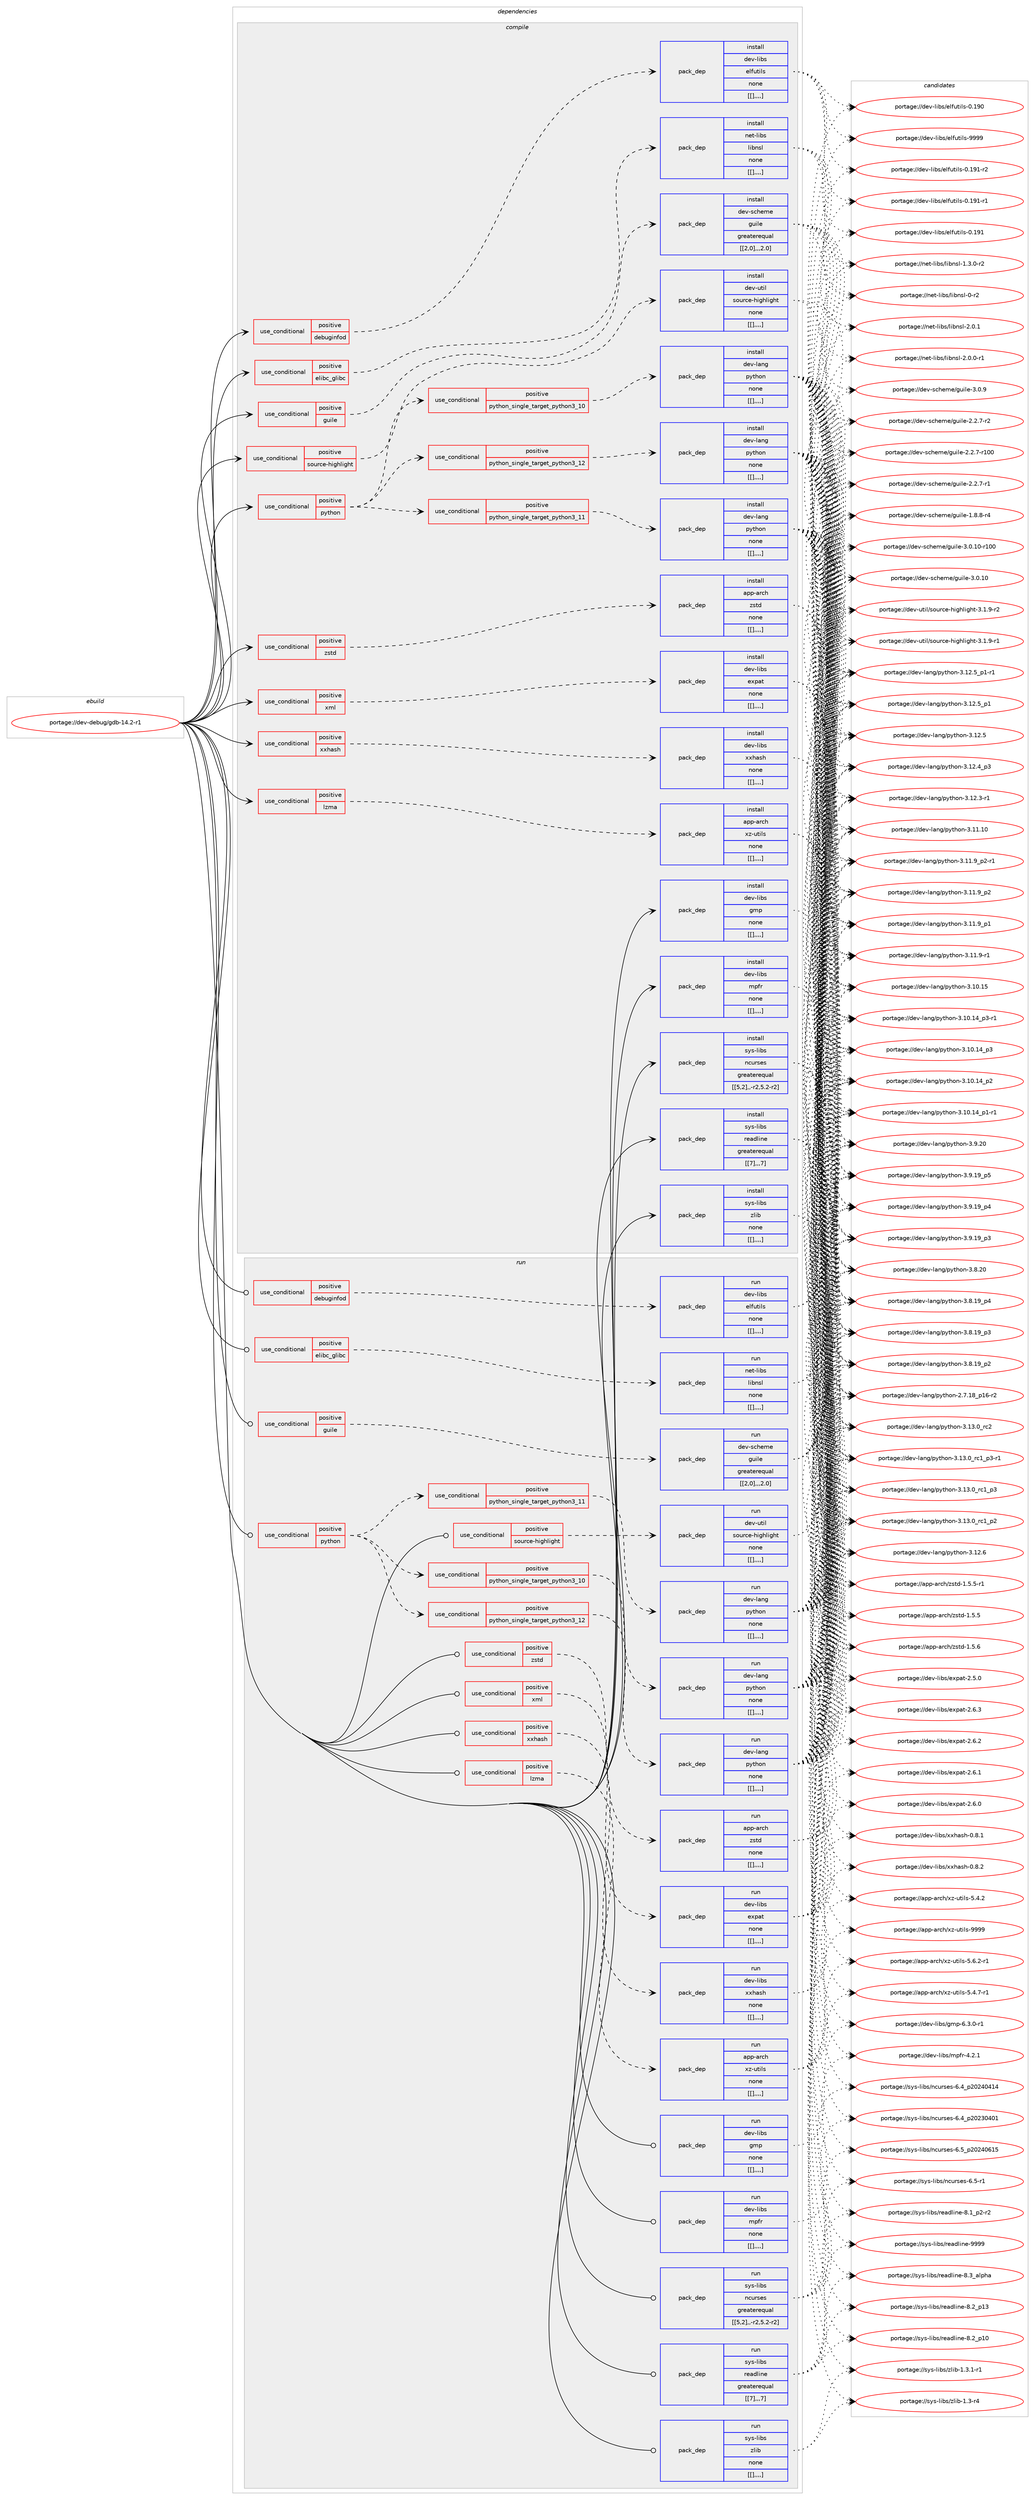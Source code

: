 digraph prolog {

# *************
# Graph options
# *************

newrank=true;
concentrate=true;
compound=true;
graph [rankdir=LR,fontname=Helvetica,fontsize=10,ranksep=1.5];#, ranksep=2.5, nodesep=0.2];
edge  [arrowhead=vee];
node  [fontname=Helvetica,fontsize=10];

# **********
# The ebuild
# **********

subgraph cluster_leftcol {
color=gray;
label=<<i>ebuild</i>>;
id [label="portage://dev-debug/gdb-14.2-r1", color=red, width=4, href="../dev-debug/gdb-14.2-r1.svg"];
}

# ****************
# The dependencies
# ****************

subgraph cluster_midcol {
color=gray;
label=<<i>dependencies</i>>;
subgraph cluster_compile {
fillcolor="#eeeeee";
style=filled;
label=<<i>compile</i>>;
subgraph cond19405 {
dependency72362 [label=<<TABLE BORDER="0" CELLBORDER="1" CELLSPACING="0" CELLPADDING="4"><TR><TD ROWSPAN="3" CELLPADDING="10">use_conditional</TD></TR><TR><TD>positive</TD></TR><TR><TD>debuginfod</TD></TR></TABLE>>, shape=none, color=red];
subgraph pack52010 {
dependency72363 [label=<<TABLE BORDER="0" CELLBORDER="1" CELLSPACING="0" CELLPADDING="4" WIDTH="220"><TR><TD ROWSPAN="6" CELLPADDING="30">pack_dep</TD></TR><TR><TD WIDTH="110">install</TD></TR><TR><TD>dev-libs</TD></TR><TR><TD>elfutils</TD></TR><TR><TD>none</TD></TR><TR><TD>[[],,,,]</TD></TR></TABLE>>, shape=none, color=blue];
}
dependency72362:e -> dependency72363:w [weight=20,style="dashed",arrowhead="vee"];
}
id:e -> dependency72362:w [weight=20,style="solid",arrowhead="vee"];
subgraph cond19406 {
dependency72364 [label=<<TABLE BORDER="0" CELLBORDER="1" CELLSPACING="0" CELLPADDING="4"><TR><TD ROWSPAN="3" CELLPADDING="10">use_conditional</TD></TR><TR><TD>positive</TD></TR><TR><TD>elibc_glibc</TD></TR></TABLE>>, shape=none, color=red];
subgraph pack52011 {
dependency72365 [label=<<TABLE BORDER="0" CELLBORDER="1" CELLSPACING="0" CELLPADDING="4" WIDTH="220"><TR><TD ROWSPAN="6" CELLPADDING="30">pack_dep</TD></TR><TR><TD WIDTH="110">install</TD></TR><TR><TD>net-libs</TD></TR><TR><TD>libnsl</TD></TR><TR><TD>none</TD></TR><TR><TD>[[],,,,]</TD></TR></TABLE>>, shape=none, color=blue];
}
dependency72364:e -> dependency72365:w [weight=20,style="dashed",arrowhead="vee"];
}
id:e -> dependency72364:w [weight=20,style="solid",arrowhead="vee"];
subgraph cond19407 {
dependency72366 [label=<<TABLE BORDER="0" CELLBORDER="1" CELLSPACING="0" CELLPADDING="4"><TR><TD ROWSPAN="3" CELLPADDING="10">use_conditional</TD></TR><TR><TD>positive</TD></TR><TR><TD>guile</TD></TR></TABLE>>, shape=none, color=red];
subgraph pack52012 {
dependency72367 [label=<<TABLE BORDER="0" CELLBORDER="1" CELLSPACING="0" CELLPADDING="4" WIDTH="220"><TR><TD ROWSPAN="6" CELLPADDING="30">pack_dep</TD></TR><TR><TD WIDTH="110">install</TD></TR><TR><TD>dev-scheme</TD></TR><TR><TD>guile</TD></TR><TR><TD>greaterequal</TD></TR><TR><TD>[[2,0],,,2.0]</TD></TR></TABLE>>, shape=none, color=blue];
}
dependency72366:e -> dependency72367:w [weight=20,style="dashed",arrowhead="vee"];
}
id:e -> dependency72366:w [weight=20,style="solid",arrowhead="vee"];
subgraph cond19408 {
dependency72368 [label=<<TABLE BORDER="0" CELLBORDER="1" CELLSPACING="0" CELLPADDING="4"><TR><TD ROWSPAN="3" CELLPADDING="10">use_conditional</TD></TR><TR><TD>positive</TD></TR><TR><TD>lzma</TD></TR></TABLE>>, shape=none, color=red];
subgraph pack52013 {
dependency72369 [label=<<TABLE BORDER="0" CELLBORDER="1" CELLSPACING="0" CELLPADDING="4" WIDTH="220"><TR><TD ROWSPAN="6" CELLPADDING="30">pack_dep</TD></TR><TR><TD WIDTH="110">install</TD></TR><TR><TD>app-arch</TD></TR><TR><TD>xz-utils</TD></TR><TR><TD>none</TD></TR><TR><TD>[[],,,,]</TD></TR></TABLE>>, shape=none, color=blue];
}
dependency72368:e -> dependency72369:w [weight=20,style="dashed",arrowhead="vee"];
}
id:e -> dependency72368:w [weight=20,style="solid",arrowhead="vee"];
subgraph cond19409 {
dependency72370 [label=<<TABLE BORDER="0" CELLBORDER="1" CELLSPACING="0" CELLPADDING="4"><TR><TD ROWSPAN="3" CELLPADDING="10">use_conditional</TD></TR><TR><TD>positive</TD></TR><TR><TD>python</TD></TR></TABLE>>, shape=none, color=red];
subgraph cond19410 {
dependency72371 [label=<<TABLE BORDER="0" CELLBORDER="1" CELLSPACING="0" CELLPADDING="4"><TR><TD ROWSPAN="3" CELLPADDING="10">use_conditional</TD></TR><TR><TD>positive</TD></TR><TR><TD>python_single_target_python3_10</TD></TR></TABLE>>, shape=none, color=red];
subgraph pack52014 {
dependency72372 [label=<<TABLE BORDER="0" CELLBORDER="1" CELLSPACING="0" CELLPADDING="4" WIDTH="220"><TR><TD ROWSPAN="6" CELLPADDING="30">pack_dep</TD></TR><TR><TD WIDTH="110">install</TD></TR><TR><TD>dev-lang</TD></TR><TR><TD>python</TD></TR><TR><TD>none</TD></TR><TR><TD>[[],,,,]</TD></TR></TABLE>>, shape=none, color=blue];
}
dependency72371:e -> dependency72372:w [weight=20,style="dashed",arrowhead="vee"];
}
dependency72370:e -> dependency72371:w [weight=20,style="dashed",arrowhead="vee"];
subgraph cond19411 {
dependency72373 [label=<<TABLE BORDER="0" CELLBORDER="1" CELLSPACING="0" CELLPADDING="4"><TR><TD ROWSPAN="3" CELLPADDING="10">use_conditional</TD></TR><TR><TD>positive</TD></TR><TR><TD>python_single_target_python3_11</TD></TR></TABLE>>, shape=none, color=red];
subgraph pack52015 {
dependency72374 [label=<<TABLE BORDER="0" CELLBORDER="1" CELLSPACING="0" CELLPADDING="4" WIDTH="220"><TR><TD ROWSPAN="6" CELLPADDING="30">pack_dep</TD></TR><TR><TD WIDTH="110">install</TD></TR><TR><TD>dev-lang</TD></TR><TR><TD>python</TD></TR><TR><TD>none</TD></TR><TR><TD>[[],,,,]</TD></TR></TABLE>>, shape=none, color=blue];
}
dependency72373:e -> dependency72374:w [weight=20,style="dashed",arrowhead="vee"];
}
dependency72370:e -> dependency72373:w [weight=20,style="dashed",arrowhead="vee"];
subgraph cond19412 {
dependency72375 [label=<<TABLE BORDER="0" CELLBORDER="1" CELLSPACING="0" CELLPADDING="4"><TR><TD ROWSPAN="3" CELLPADDING="10">use_conditional</TD></TR><TR><TD>positive</TD></TR><TR><TD>python_single_target_python3_12</TD></TR></TABLE>>, shape=none, color=red];
subgraph pack52016 {
dependency72376 [label=<<TABLE BORDER="0" CELLBORDER="1" CELLSPACING="0" CELLPADDING="4" WIDTH="220"><TR><TD ROWSPAN="6" CELLPADDING="30">pack_dep</TD></TR><TR><TD WIDTH="110">install</TD></TR><TR><TD>dev-lang</TD></TR><TR><TD>python</TD></TR><TR><TD>none</TD></TR><TR><TD>[[],,,,]</TD></TR></TABLE>>, shape=none, color=blue];
}
dependency72375:e -> dependency72376:w [weight=20,style="dashed",arrowhead="vee"];
}
dependency72370:e -> dependency72375:w [weight=20,style="dashed",arrowhead="vee"];
}
id:e -> dependency72370:w [weight=20,style="solid",arrowhead="vee"];
subgraph cond19413 {
dependency72377 [label=<<TABLE BORDER="0" CELLBORDER="1" CELLSPACING="0" CELLPADDING="4"><TR><TD ROWSPAN="3" CELLPADDING="10">use_conditional</TD></TR><TR><TD>positive</TD></TR><TR><TD>source-highlight</TD></TR></TABLE>>, shape=none, color=red];
subgraph pack52017 {
dependency72378 [label=<<TABLE BORDER="0" CELLBORDER="1" CELLSPACING="0" CELLPADDING="4" WIDTH="220"><TR><TD ROWSPAN="6" CELLPADDING="30">pack_dep</TD></TR><TR><TD WIDTH="110">install</TD></TR><TR><TD>dev-util</TD></TR><TR><TD>source-highlight</TD></TR><TR><TD>none</TD></TR><TR><TD>[[],,,,]</TD></TR></TABLE>>, shape=none, color=blue];
}
dependency72377:e -> dependency72378:w [weight=20,style="dashed",arrowhead="vee"];
}
id:e -> dependency72377:w [weight=20,style="solid",arrowhead="vee"];
subgraph cond19414 {
dependency72379 [label=<<TABLE BORDER="0" CELLBORDER="1" CELLSPACING="0" CELLPADDING="4"><TR><TD ROWSPAN="3" CELLPADDING="10">use_conditional</TD></TR><TR><TD>positive</TD></TR><TR><TD>xml</TD></TR></TABLE>>, shape=none, color=red];
subgraph pack52018 {
dependency72380 [label=<<TABLE BORDER="0" CELLBORDER="1" CELLSPACING="0" CELLPADDING="4" WIDTH="220"><TR><TD ROWSPAN="6" CELLPADDING="30">pack_dep</TD></TR><TR><TD WIDTH="110">install</TD></TR><TR><TD>dev-libs</TD></TR><TR><TD>expat</TD></TR><TR><TD>none</TD></TR><TR><TD>[[],,,,]</TD></TR></TABLE>>, shape=none, color=blue];
}
dependency72379:e -> dependency72380:w [weight=20,style="dashed",arrowhead="vee"];
}
id:e -> dependency72379:w [weight=20,style="solid",arrowhead="vee"];
subgraph cond19415 {
dependency72381 [label=<<TABLE BORDER="0" CELLBORDER="1" CELLSPACING="0" CELLPADDING="4"><TR><TD ROWSPAN="3" CELLPADDING="10">use_conditional</TD></TR><TR><TD>positive</TD></TR><TR><TD>xxhash</TD></TR></TABLE>>, shape=none, color=red];
subgraph pack52019 {
dependency72382 [label=<<TABLE BORDER="0" CELLBORDER="1" CELLSPACING="0" CELLPADDING="4" WIDTH="220"><TR><TD ROWSPAN="6" CELLPADDING="30">pack_dep</TD></TR><TR><TD WIDTH="110">install</TD></TR><TR><TD>dev-libs</TD></TR><TR><TD>xxhash</TD></TR><TR><TD>none</TD></TR><TR><TD>[[],,,,]</TD></TR></TABLE>>, shape=none, color=blue];
}
dependency72381:e -> dependency72382:w [weight=20,style="dashed",arrowhead="vee"];
}
id:e -> dependency72381:w [weight=20,style="solid",arrowhead="vee"];
subgraph cond19416 {
dependency72383 [label=<<TABLE BORDER="0" CELLBORDER="1" CELLSPACING="0" CELLPADDING="4"><TR><TD ROWSPAN="3" CELLPADDING="10">use_conditional</TD></TR><TR><TD>positive</TD></TR><TR><TD>zstd</TD></TR></TABLE>>, shape=none, color=red];
subgraph pack52020 {
dependency72384 [label=<<TABLE BORDER="0" CELLBORDER="1" CELLSPACING="0" CELLPADDING="4" WIDTH="220"><TR><TD ROWSPAN="6" CELLPADDING="30">pack_dep</TD></TR><TR><TD WIDTH="110">install</TD></TR><TR><TD>app-arch</TD></TR><TR><TD>zstd</TD></TR><TR><TD>none</TD></TR><TR><TD>[[],,,,]</TD></TR></TABLE>>, shape=none, color=blue];
}
dependency72383:e -> dependency72384:w [weight=20,style="dashed",arrowhead="vee"];
}
id:e -> dependency72383:w [weight=20,style="solid",arrowhead="vee"];
subgraph pack52021 {
dependency72385 [label=<<TABLE BORDER="0" CELLBORDER="1" CELLSPACING="0" CELLPADDING="4" WIDTH="220"><TR><TD ROWSPAN="6" CELLPADDING="30">pack_dep</TD></TR><TR><TD WIDTH="110">install</TD></TR><TR><TD>dev-libs</TD></TR><TR><TD>gmp</TD></TR><TR><TD>none</TD></TR><TR><TD>[[],,,,]</TD></TR></TABLE>>, shape=none, color=blue];
}
id:e -> dependency72385:w [weight=20,style="solid",arrowhead="vee"];
subgraph pack52022 {
dependency72386 [label=<<TABLE BORDER="0" CELLBORDER="1" CELLSPACING="0" CELLPADDING="4" WIDTH="220"><TR><TD ROWSPAN="6" CELLPADDING="30">pack_dep</TD></TR><TR><TD WIDTH="110">install</TD></TR><TR><TD>dev-libs</TD></TR><TR><TD>mpfr</TD></TR><TR><TD>none</TD></TR><TR><TD>[[],,,,]</TD></TR></TABLE>>, shape=none, color=blue];
}
id:e -> dependency72386:w [weight=20,style="solid",arrowhead="vee"];
subgraph pack52023 {
dependency72387 [label=<<TABLE BORDER="0" CELLBORDER="1" CELLSPACING="0" CELLPADDING="4" WIDTH="220"><TR><TD ROWSPAN="6" CELLPADDING="30">pack_dep</TD></TR><TR><TD WIDTH="110">install</TD></TR><TR><TD>sys-libs</TD></TR><TR><TD>ncurses</TD></TR><TR><TD>greaterequal</TD></TR><TR><TD>[[5,2],,-r2,5.2-r2]</TD></TR></TABLE>>, shape=none, color=blue];
}
id:e -> dependency72387:w [weight=20,style="solid",arrowhead="vee"];
subgraph pack52024 {
dependency72388 [label=<<TABLE BORDER="0" CELLBORDER="1" CELLSPACING="0" CELLPADDING="4" WIDTH="220"><TR><TD ROWSPAN="6" CELLPADDING="30">pack_dep</TD></TR><TR><TD WIDTH="110">install</TD></TR><TR><TD>sys-libs</TD></TR><TR><TD>readline</TD></TR><TR><TD>greaterequal</TD></TR><TR><TD>[[7],,,7]</TD></TR></TABLE>>, shape=none, color=blue];
}
id:e -> dependency72388:w [weight=20,style="solid",arrowhead="vee"];
subgraph pack52025 {
dependency72389 [label=<<TABLE BORDER="0" CELLBORDER="1" CELLSPACING="0" CELLPADDING="4" WIDTH="220"><TR><TD ROWSPAN="6" CELLPADDING="30">pack_dep</TD></TR><TR><TD WIDTH="110">install</TD></TR><TR><TD>sys-libs</TD></TR><TR><TD>zlib</TD></TR><TR><TD>none</TD></TR><TR><TD>[[],,,,]</TD></TR></TABLE>>, shape=none, color=blue];
}
id:e -> dependency72389:w [weight=20,style="solid",arrowhead="vee"];
}
subgraph cluster_compileandrun {
fillcolor="#eeeeee";
style=filled;
label=<<i>compile and run</i>>;
}
subgraph cluster_run {
fillcolor="#eeeeee";
style=filled;
label=<<i>run</i>>;
subgraph cond19417 {
dependency72390 [label=<<TABLE BORDER="0" CELLBORDER="1" CELLSPACING="0" CELLPADDING="4"><TR><TD ROWSPAN="3" CELLPADDING="10">use_conditional</TD></TR><TR><TD>positive</TD></TR><TR><TD>debuginfod</TD></TR></TABLE>>, shape=none, color=red];
subgraph pack52026 {
dependency72391 [label=<<TABLE BORDER="0" CELLBORDER="1" CELLSPACING="0" CELLPADDING="4" WIDTH="220"><TR><TD ROWSPAN="6" CELLPADDING="30">pack_dep</TD></TR><TR><TD WIDTH="110">run</TD></TR><TR><TD>dev-libs</TD></TR><TR><TD>elfutils</TD></TR><TR><TD>none</TD></TR><TR><TD>[[],,,,]</TD></TR></TABLE>>, shape=none, color=blue];
}
dependency72390:e -> dependency72391:w [weight=20,style="dashed",arrowhead="vee"];
}
id:e -> dependency72390:w [weight=20,style="solid",arrowhead="odot"];
subgraph cond19418 {
dependency72392 [label=<<TABLE BORDER="0" CELLBORDER="1" CELLSPACING="0" CELLPADDING="4"><TR><TD ROWSPAN="3" CELLPADDING="10">use_conditional</TD></TR><TR><TD>positive</TD></TR><TR><TD>elibc_glibc</TD></TR></TABLE>>, shape=none, color=red];
subgraph pack52027 {
dependency72393 [label=<<TABLE BORDER="0" CELLBORDER="1" CELLSPACING="0" CELLPADDING="4" WIDTH="220"><TR><TD ROWSPAN="6" CELLPADDING="30">pack_dep</TD></TR><TR><TD WIDTH="110">run</TD></TR><TR><TD>net-libs</TD></TR><TR><TD>libnsl</TD></TR><TR><TD>none</TD></TR><TR><TD>[[],,,,]</TD></TR></TABLE>>, shape=none, color=blue];
}
dependency72392:e -> dependency72393:w [weight=20,style="dashed",arrowhead="vee"];
}
id:e -> dependency72392:w [weight=20,style="solid",arrowhead="odot"];
subgraph cond19419 {
dependency72394 [label=<<TABLE BORDER="0" CELLBORDER="1" CELLSPACING="0" CELLPADDING="4"><TR><TD ROWSPAN="3" CELLPADDING="10">use_conditional</TD></TR><TR><TD>positive</TD></TR><TR><TD>guile</TD></TR></TABLE>>, shape=none, color=red];
subgraph pack52028 {
dependency72395 [label=<<TABLE BORDER="0" CELLBORDER="1" CELLSPACING="0" CELLPADDING="4" WIDTH="220"><TR><TD ROWSPAN="6" CELLPADDING="30">pack_dep</TD></TR><TR><TD WIDTH="110">run</TD></TR><TR><TD>dev-scheme</TD></TR><TR><TD>guile</TD></TR><TR><TD>greaterequal</TD></TR><TR><TD>[[2,0],,,2.0]</TD></TR></TABLE>>, shape=none, color=blue];
}
dependency72394:e -> dependency72395:w [weight=20,style="dashed",arrowhead="vee"];
}
id:e -> dependency72394:w [weight=20,style="solid",arrowhead="odot"];
subgraph cond19420 {
dependency72396 [label=<<TABLE BORDER="0" CELLBORDER="1" CELLSPACING="0" CELLPADDING="4"><TR><TD ROWSPAN="3" CELLPADDING="10">use_conditional</TD></TR><TR><TD>positive</TD></TR><TR><TD>lzma</TD></TR></TABLE>>, shape=none, color=red];
subgraph pack52029 {
dependency72397 [label=<<TABLE BORDER="0" CELLBORDER="1" CELLSPACING="0" CELLPADDING="4" WIDTH="220"><TR><TD ROWSPAN="6" CELLPADDING="30">pack_dep</TD></TR><TR><TD WIDTH="110">run</TD></TR><TR><TD>app-arch</TD></TR><TR><TD>xz-utils</TD></TR><TR><TD>none</TD></TR><TR><TD>[[],,,,]</TD></TR></TABLE>>, shape=none, color=blue];
}
dependency72396:e -> dependency72397:w [weight=20,style="dashed",arrowhead="vee"];
}
id:e -> dependency72396:w [weight=20,style="solid",arrowhead="odot"];
subgraph cond19421 {
dependency72398 [label=<<TABLE BORDER="0" CELLBORDER="1" CELLSPACING="0" CELLPADDING="4"><TR><TD ROWSPAN="3" CELLPADDING="10">use_conditional</TD></TR><TR><TD>positive</TD></TR><TR><TD>python</TD></TR></TABLE>>, shape=none, color=red];
subgraph cond19422 {
dependency72399 [label=<<TABLE BORDER="0" CELLBORDER="1" CELLSPACING="0" CELLPADDING="4"><TR><TD ROWSPAN="3" CELLPADDING="10">use_conditional</TD></TR><TR><TD>positive</TD></TR><TR><TD>python_single_target_python3_10</TD></TR></TABLE>>, shape=none, color=red];
subgraph pack52030 {
dependency72400 [label=<<TABLE BORDER="0" CELLBORDER="1" CELLSPACING="0" CELLPADDING="4" WIDTH="220"><TR><TD ROWSPAN="6" CELLPADDING="30">pack_dep</TD></TR><TR><TD WIDTH="110">run</TD></TR><TR><TD>dev-lang</TD></TR><TR><TD>python</TD></TR><TR><TD>none</TD></TR><TR><TD>[[],,,,]</TD></TR></TABLE>>, shape=none, color=blue];
}
dependency72399:e -> dependency72400:w [weight=20,style="dashed",arrowhead="vee"];
}
dependency72398:e -> dependency72399:w [weight=20,style="dashed",arrowhead="vee"];
subgraph cond19423 {
dependency72401 [label=<<TABLE BORDER="0" CELLBORDER="1" CELLSPACING="0" CELLPADDING="4"><TR><TD ROWSPAN="3" CELLPADDING="10">use_conditional</TD></TR><TR><TD>positive</TD></TR><TR><TD>python_single_target_python3_11</TD></TR></TABLE>>, shape=none, color=red];
subgraph pack52031 {
dependency72402 [label=<<TABLE BORDER="0" CELLBORDER="1" CELLSPACING="0" CELLPADDING="4" WIDTH="220"><TR><TD ROWSPAN="6" CELLPADDING="30">pack_dep</TD></TR><TR><TD WIDTH="110">run</TD></TR><TR><TD>dev-lang</TD></TR><TR><TD>python</TD></TR><TR><TD>none</TD></TR><TR><TD>[[],,,,]</TD></TR></TABLE>>, shape=none, color=blue];
}
dependency72401:e -> dependency72402:w [weight=20,style="dashed",arrowhead="vee"];
}
dependency72398:e -> dependency72401:w [weight=20,style="dashed",arrowhead="vee"];
subgraph cond19424 {
dependency72403 [label=<<TABLE BORDER="0" CELLBORDER="1" CELLSPACING="0" CELLPADDING="4"><TR><TD ROWSPAN="3" CELLPADDING="10">use_conditional</TD></TR><TR><TD>positive</TD></TR><TR><TD>python_single_target_python3_12</TD></TR></TABLE>>, shape=none, color=red];
subgraph pack52032 {
dependency72404 [label=<<TABLE BORDER="0" CELLBORDER="1" CELLSPACING="0" CELLPADDING="4" WIDTH="220"><TR><TD ROWSPAN="6" CELLPADDING="30">pack_dep</TD></TR><TR><TD WIDTH="110">run</TD></TR><TR><TD>dev-lang</TD></TR><TR><TD>python</TD></TR><TR><TD>none</TD></TR><TR><TD>[[],,,,]</TD></TR></TABLE>>, shape=none, color=blue];
}
dependency72403:e -> dependency72404:w [weight=20,style="dashed",arrowhead="vee"];
}
dependency72398:e -> dependency72403:w [weight=20,style="dashed",arrowhead="vee"];
}
id:e -> dependency72398:w [weight=20,style="solid",arrowhead="odot"];
subgraph cond19425 {
dependency72405 [label=<<TABLE BORDER="0" CELLBORDER="1" CELLSPACING="0" CELLPADDING="4"><TR><TD ROWSPAN="3" CELLPADDING="10">use_conditional</TD></TR><TR><TD>positive</TD></TR><TR><TD>source-highlight</TD></TR></TABLE>>, shape=none, color=red];
subgraph pack52033 {
dependency72406 [label=<<TABLE BORDER="0" CELLBORDER="1" CELLSPACING="0" CELLPADDING="4" WIDTH="220"><TR><TD ROWSPAN="6" CELLPADDING="30">pack_dep</TD></TR><TR><TD WIDTH="110">run</TD></TR><TR><TD>dev-util</TD></TR><TR><TD>source-highlight</TD></TR><TR><TD>none</TD></TR><TR><TD>[[],,,,]</TD></TR></TABLE>>, shape=none, color=blue];
}
dependency72405:e -> dependency72406:w [weight=20,style="dashed",arrowhead="vee"];
}
id:e -> dependency72405:w [weight=20,style="solid",arrowhead="odot"];
subgraph cond19426 {
dependency72407 [label=<<TABLE BORDER="0" CELLBORDER="1" CELLSPACING="0" CELLPADDING="4"><TR><TD ROWSPAN="3" CELLPADDING="10">use_conditional</TD></TR><TR><TD>positive</TD></TR><TR><TD>xml</TD></TR></TABLE>>, shape=none, color=red];
subgraph pack52034 {
dependency72408 [label=<<TABLE BORDER="0" CELLBORDER="1" CELLSPACING="0" CELLPADDING="4" WIDTH="220"><TR><TD ROWSPAN="6" CELLPADDING="30">pack_dep</TD></TR><TR><TD WIDTH="110">run</TD></TR><TR><TD>dev-libs</TD></TR><TR><TD>expat</TD></TR><TR><TD>none</TD></TR><TR><TD>[[],,,,]</TD></TR></TABLE>>, shape=none, color=blue];
}
dependency72407:e -> dependency72408:w [weight=20,style="dashed",arrowhead="vee"];
}
id:e -> dependency72407:w [weight=20,style="solid",arrowhead="odot"];
subgraph cond19427 {
dependency72409 [label=<<TABLE BORDER="0" CELLBORDER="1" CELLSPACING="0" CELLPADDING="4"><TR><TD ROWSPAN="3" CELLPADDING="10">use_conditional</TD></TR><TR><TD>positive</TD></TR><TR><TD>xxhash</TD></TR></TABLE>>, shape=none, color=red];
subgraph pack52035 {
dependency72410 [label=<<TABLE BORDER="0" CELLBORDER="1" CELLSPACING="0" CELLPADDING="4" WIDTH="220"><TR><TD ROWSPAN="6" CELLPADDING="30">pack_dep</TD></TR><TR><TD WIDTH="110">run</TD></TR><TR><TD>dev-libs</TD></TR><TR><TD>xxhash</TD></TR><TR><TD>none</TD></TR><TR><TD>[[],,,,]</TD></TR></TABLE>>, shape=none, color=blue];
}
dependency72409:e -> dependency72410:w [weight=20,style="dashed",arrowhead="vee"];
}
id:e -> dependency72409:w [weight=20,style="solid",arrowhead="odot"];
subgraph cond19428 {
dependency72411 [label=<<TABLE BORDER="0" CELLBORDER="1" CELLSPACING="0" CELLPADDING="4"><TR><TD ROWSPAN="3" CELLPADDING="10">use_conditional</TD></TR><TR><TD>positive</TD></TR><TR><TD>zstd</TD></TR></TABLE>>, shape=none, color=red];
subgraph pack52036 {
dependency72412 [label=<<TABLE BORDER="0" CELLBORDER="1" CELLSPACING="0" CELLPADDING="4" WIDTH="220"><TR><TD ROWSPAN="6" CELLPADDING="30">pack_dep</TD></TR><TR><TD WIDTH="110">run</TD></TR><TR><TD>app-arch</TD></TR><TR><TD>zstd</TD></TR><TR><TD>none</TD></TR><TR><TD>[[],,,,]</TD></TR></TABLE>>, shape=none, color=blue];
}
dependency72411:e -> dependency72412:w [weight=20,style="dashed",arrowhead="vee"];
}
id:e -> dependency72411:w [weight=20,style="solid",arrowhead="odot"];
subgraph pack52037 {
dependency72413 [label=<<TABLE BORDER="0" CELLBORDER="1" CELLSPACING="0" CELLPADDING="4" WIDTH="220"><TR><TD ROWSPAN="6" CELLPADDING="30">pack_dep</TD></TR><TR><TD WIDTH="110">run</TD></TR><TR><TD>dev-libs</TD></TR><TR><TD>gmp</TD></TR><TR><TD>none</TD></TR><TR><TD>[[],,,,]</TD></TR></TABLE>>, shape=none, color=blue];
}
id:e -> dependency72413:w [weight=20,style="solid",arrowhead="odot"];
subgraph pack52038 {
dependency72414 [label=<<TABLE BORDER="0" CELLBORDER="1" CELLSPACING="0" CELLPADDING="4" WIDTH="220"><TR><TD ROWSPAN="6" CELLPADDING="30">pack_dep</TD></TR><TR><TD WIDTH="110">run</TD></TR><TR><TD>dev-libs</TD></TR><TR><TD>mpfr</TD></TR><TR><TD>none</TD></TR><TR><TD>[[],,,,]</TD></TR></TABLE>>, shape=none, color=blue];
}
id:e -> dependency72414:w [weight=20,style="solid",arrowhead="odot"];
subgraph pack52039 {
dependency72415 [label=<<TABLE BORDER="0" CELLBORDER="1" CELLSPACING="0" CELLPADDING="4" WIDTH="220"><TR><TD ROWSPAN="6" CELLPADDING="30">pack_dep</TD></TR><TR><TD WIDTH="110">run</TD></TR><TR><TD>sys-libs</TD></TR><TR><TD>ncurses</TD></TR><TR><TD>greaterequal</TD></TR><TR><TD>[[5,2],,-r2,5.2-r2]</TD></TR></TABLE>>, shape=none, color=blue];
}
id:e -> dependency72415:w [weight=20,style="solid",arrowhead="odot"];
subgraph pack52040 {
dependency72416 [label=<<TABLE BORDER="0" CELLBORDER="1" CELLSPACING="0" CELLPADDING="4" WIDTH="220"><TR><TD ROWSPAN="6" CELLPADDING="30">pack_dep</TD></TR><TR><TD WIDTH="110">run</TD></TR><TR><TD>sys-libs</TD></TR><TR><TD>readline</TD></TR><TR><TD>greaterequal</TD></TR><TR><TD>[[7],,,7]</TD></TR></TABLE>>, shape=none, color=blue];
}
id:e -> dependency72416:w [weight=20,style="solid",arrowhead="odot"];
subgraph pack52041 {
dependency72417 [label=<<TABLE BORDER="0" CELLBORDER="1" CELLSPACING="0" CELLPADDING="4" WIDTH="220"><TR><TD ROWSPAN="6" CELLPADDING="30">pack_dep</TD></TR><TR><TD WIDTH="110">run</TD></TR><TR><TD>sys-libs</TD></TR><TR><TD>zlib</TD></TR><TR><TD>none</TD></TR><TR><TD>[[],,,,]</TD></TR></TABLE>>, shape=none, color=blue];
}
id:e -> dependency72417:w [weight=20,style="solid",arrowhead="odot"];
}
}

# **************
# The candidates
# **************

subgraph cluster_choices {
rank=same;
color=gray;
label=<<i>candidates</i>>;

subgraph choice52010 {
color=black;
nodesep=1;
choice1001011184510810598115471011081021171161051081154557575757 [label="portage://dev-libs/elfutils-9999", color=red, width=4,href="../dev-libs/elfutils-9999.svg"];
choice1001011184510810598115471011081021171161051081154548464957494511450 [label="portage://dev-libs/elfutils-0.191-r2", color=red, width=4,href="../dev-libs/elfutils-0.191-r2.svg"];
choice1001011184510810598115471011081021171161051081154548464957494511449 [label="portage://dev-libs/elfutils-0.191-r1", color=red, width=4,href="../dev-libs/elfutils-0.191-r1.svg"];
choice100101118451081059811547101108102117116105108115454846495749 [label="portage://dev-libs/elfutils-0.191", color=red, width=4,href="../dev-libs/elfutils-0.191.svg"];
choice100101118451081059811547101108102117116105108115454846495748 [label="portage://dev-libs/elfutils-0.190", color=red, width=4,href="../dev-libs/elfutils-0.190.svg"];
dependency72363:e -> choice1001011184510810598115471011081021171161051081154557575757:w [style=dotted,weight="100"];
dependency72363:e -> choice1001011184510810598115471011081021171161051081154548464957494511450:w [style=dotted,weight="100"];
dependency72363:e -> choice1001011184510810598115471011081021171161051081154548464957494511449:w [style=dotted,weight="100"];
dependency72363:e -> choice100101118451081059811547101108102117116105108115454846495749:w [style=dotted,weight="100"];
dependency72363:e -> choice100101118451081059811547101108102117116105108115454846495748:w [style=dotted,weight="100"];
}
subgraph choice52011 {
color=black;
nodesep=1;
choice11010111645108105981154710810598110115108455046484649 [label="portage://net-libs/libnsl-2.0.1", color=red, width=4,href="../net-libs/libnsl-2.0.1.svg"];
choice110101116451081059811547108105981101151084550464846484511449 [label="portage://net-libs/libnsl-2.0.0-r1", color=red, width=4,href="../net-libs/libnsl-2.0.0-r1.svg"];
choice110101116451081059811547108105981101151084549465146484511450 [label="portage://net-libs/libnsl-1.3.0-r2", color=red, width=4,href="../net-libs/libnsl-1.3.0-r2.svg"];
choice1101011164510810598115471081059811011510845484511450 [label="portage://net-libs/libnsl-0-r2", color=red, width=4,href="../net-libs/libnsl-0-r2.svg"];
dependency72365:e -> choice11010111645108105981154710810598110115108455046484649:w [style=dotted,weight="100"];
dependency72365:e -> choice110101116451081059811547108105981101151084550464846484511449:w [style=dotted,weight="100"];
dependency72365:e -> choice110101116451081059811547108105981101151084549465146484511450:w [style=dotted,weight="100"];
dependency72365:e -> choice1101011164510810598115471081059811011510845484511450:w [style=dotted,weight="100"];
}
subgraph choice52012 {
color=black;
nodesep=1;
choice1001011184511599104101109101471031171051081014551464846494845114494848 [label="portage://dev-scheme/guile-3.0.10-r100", color=red, width=4,href="../dev-scheme/guile-3.0.10-r100.svg"];
choice10010111845115991041011091014710311710510810145514648464948 [label="portage://dev-scheme/guile-3.0.10", color=red, width=4,href="../dev-scheme/guile-3.0.10.svg"];
choice100101118451159910410110910147103117105108101455146484657 [label="portage://dev-scheme/guile-3.0.9", color=red, width=4,href="../dev-scheme/guile-3.0.9.svg"];
choice1001011184511599104101109101471031171051081014550465046554511450 [label="portage://dev-scheme/guile-2.2.7-r2", color=red, width=4,href="../dev-scheme/guile-2.2.7-r2.svg"];
choice10010111845115991041011091014710311710510810145504650465545114494848 [label="portage://dev-scheme/guile-2.2.7-r100", color=red, width=4,href="../dev-scheme/guile-2.2.7-r100.svg"];
choice1001011184511599104101109101471031171051081014550465046554511449 [label="portage://dev-scheme/guile-2.2.7-r1", color=red, width=4,href="../dev-scheme/guile-2.2.7-r1.svg"];
choice1001011184511599104101109101471031171051081014549465646564511452 [label="portage://dev-scheme/guile-1.8.8-r4", color=red, width=4,href="../dev-scheme/guile-1.8.8-r4.svg"];
dependency72367:e -> choice1001011184511599104101109101471031171051081014551464846494845114494848:w [style=dotted,weight="100"];
dependency72367:e -> choice10010111845115991041011091014710311710510810145514648464948:w [style=dotted,weight="100"];
dependency72367:e -> choice100101118451159910410110910147103117105108101455146484657:w [style=dotted,weight="100"];
dependency72367:e -> choice1001011184511599104101109101471031171051081014550465046554511450:w [style=dotted,weight="100"];
dependency72367:e -> choice10010111845115991041011091014710311710510810145504650465545114494848:w [style=dotted,weight="100"];
dependency72367:e -> choice1001011184511599104101109101471031171051081014550465046554511449:w [style=dotted,weight="100"];
dependency72367:e -> choice1001011184511599104101109101471031171051081014549465646564511452:w [style=dotted,weight="100"];
}
subgraph choice52013 {
color=black;
nodesep=1;
choice9711211245971149910447120122451171161051081154557575757 [label="portage://app-arch/xz-utils-9999", color=red, width=4,href="../app-arch/xz-utils-9999.svg"];
choice9711211245971149910447120122451171161051081154553465446504511449 [label="portage://app-arch/xz-utils-5.6.2-r1", color=red, width=4,href="../app-arch/xz-utils-5.6.2-r1.svg"];
choice9711211245971149910447120122451171161051081154553465246554511449 [label="portage://app-arch/xz-utils-5.4.7-r1", color=red, width=4,href="../app-arch/xz-utils-5.4.7-r1.svg"];
choice971121124597114991044712012245117116105108115455346524650 [label="portage://app-arch/xz-utils-5.4.2", color=red, width=4,href="../app-arch/xz-utils-5.4.2.svg"];
dependency72369:e -> choice9711211245971149910447120122451171161051081154557575757:w [style=dotted,weight="100"];
dependency72369:e -> choice9711211245971149910447120122451171161051081154553465446504511449:w [style=dotted,weight="100"];
dependency72369:e -> choice9711211245971149910447120122451171161051081154553465246554511449:w [style=dotted,weight="100"];
dependency72369:e -> choice971121124597114991044712012245117116105108115455346524650:w [style=dotted,weight="100"];
}
subgraph choice52014 {
color=black;
nodesep=1;
choice10010111845108971101034711212111610411111045514649514648951149950 [label="portage://dev-lang/python-3.13.0_rc2", color=red, width=4,href="../dev-lang/python-3.13.0_rc2.svg"];
choice1001011184510897110103471121211161041111104551464951464895114994995112514511449 [label="portage://dev-lang/python-3.13.0_rc1_p3-r1", color=red, width=4,href="../dev-lang/python-3.13.0_rc1_p3-r1.svg"];
choice100101118451089711010347112121116104111110455146495146489511499499511251 [label="portage://dev-lang/python-3.13.0_rc1_p3", color=red, width=4,href="../dev-lang/python-3.13.0_rc1_p3.svg"];
choice100101118451089711010347112121116104111110455146495146489511499499511250 [label="portage://dev-lang/python-3.13.0_rc1_p2", color=red, width=4,href="../dev-lang/python-3.13.0_rc1_p2.svg"];
choice10010111845108971101034711212111610411111045514649504654 [label="portage://dev-lang/python-3.12.6", color=red, width=4,href="../dev-lang/python-3.12.6.svg"];
choice1001011184510897110103471121211161041111104551464950465395112494511449 [label="portage://dev-lang/python-3.12.5_p1-r1", color=red, width=4,href="../dev-lang/python-3.12.5_p1-r1.svg"];
choice100101118451089711010347112121116104111110455146495046539511249 [label="portage://dev-lang/python-3.12.5_p1", color=red, width=4,href="../dev-lang/python-3.12.5_p1.svg"];
choice10010111845108971101034711212111610411111045514649504653 [label="portage://dev-lang/python-3.12.5", color=red, width=4,href="../dev-lang/python-3.12.5.svg"];
choice100101118451089711010347112121116104111110455146495046529511251 [label="portage://dev-lang/python-3.12.4_p3", color=red, width=4,href="../dev-lang/python-3.12.4_p3.svg"];
choice100101118451089711010347112121116104111110455146495046514511449 [label="portage://dev-lang/python-3.12.3-r1", color=red, width=4,href="../dev-lang/python-3.12.3-r1.svg"];
choice1001011184510897110103471121211161041111104551464949464948 [label="portage://dev-lang/python-3.11.10", color=red, width=4,href="../dev-lang/python-3.11.10.svg"];
choice1001011184510897110103471121211161041111104551464949465795112504511449 [label="portage://dev-lang/python-3.11.9_p2-r1", color=red, width=4,href="../dev-lang/python-3.11.9_p2-r1.svg"];
choice100101118451089711010347112121116104111110455146494946579511250 [label="portage://dev-lang/python-3.11.9_p2", color=red, width=4,href="../dev-lang/python-3.11.9_p2.svg"];
choice100101118451089711010347112121116104111110455146494946579511249 [label="portage://dev-lang/python-3.11.9_p1", color=red, width=4,href="../dev-lang/python-3.11.9_p1.svg"];
choice100101118451089711010347112121116104111110455146494946574511449 [label="portage://dev-lang/python-3.11.9-r1", color=red, width=4,href="../dev-lang/python-3.11.9-r1.svg"];
choice1001011184510897110103471121211161041111104551464948464953 [label="portage://dev-lang/python-3.10.15", color=red, width=4,href="../dev-lang/python-3.10.15.svg"];
choice100101118451089711010347112121116104111110455146494846495295112514511449 [label="portage://dev-lang/python-3.10.14_p3-r1", color=red, width=4,href="../dev-lang/python-3.10.14_p3-r1.svg"];
choice10010111845108971101034711212111610411111045514649484649529511251 [label="portage://dev-lang/python-3.10.14_p3", color=red, width=4,href="../dev-lang/python-3.10.14_p3.svg"];
choice10010111845108971101034711212111610411111045514649484649529511250 [label="portage://dev-lang/python-3.10.14_p2", color=red, width=4,href="../dev-lang/python-3.10.14_p2.svg"];
choice100101118451089711010347112121116104111110455146494846495295112494511449 [label="portage://dev-lang/python-3.10.14_p1-r1", color=red, width=4,href="../dev-lang/python-3.10.14_p1-r1.svg"];
choice10010111845108971101034711212111610411111045514657465048 [label="portage://dev-lang/python-3.9.20", color=red, width=4,href="../dev-lang/python-3.9.20.svg"];
choice100101118451089711010347112121116104111110455146574649579511253 [label="portage://dev-lang/python-3.9.19_p5", color=red, width=4,href="../dev-lang/python-3.9.19_p5.svg"];
choice100101118451089711010347112121116104111110455146574649579511252 [label="portage://dev-lang/python-3.9.19_p4", color=red, width=4,href="../dev-lang/python-3.9.19_p4.svg"];
choice100101118451089711010347112121116104111110455146574649579511251 [label="portage://dev-lang/python-3.9.19_p3", color=red, width=4,href="../dev-lang/python-3.9.19_p3.svg"];
choice10010111845108971101034711212111610411111045514656465048 [label="portage://dev-lang/python-3.8.20", color=red, width=4,href="../dev-lang/python-3.8.20.svg"];
choice100101118451089711010347112121116104111110455146564649579511252 [label="portage://dev-lang/python-3.8.19_p4", color=red, width=4,href="../dev-lang/python-3.8.19_p4.svg"];
choice100101118451089711010347112121116104111110455146564649579511251 [label="portage://dev-lang/python-3.8.19_p3", color=red, width=4,href="../dev-lang/python-3.8.19_p3.svg"];
choice100101118451089711010347112121116104111110455146564649579511250 [label="portage://dev-lang/python-3.8.19_p2", color=red, width=4,href="../dev-lang/python-3.8.19_p2.svg"];
choice100101118451089711010347112121116104111110455046554649569511249544511450 [label="portage://dev-lang/python-2.7.18_p16-r2", color=red, width=4,href="../dev-lang/python-2.7.18_p16-r2.svg"];
dependency72372:e -> choice10010111845108971101034711212111610411111045514649514648951149950:w [style=dotted,weight="100"];
dependency72372:e -> choice1001011184510897110103471121211161041111104551464951464895114994995112514511449:w [style=dotted,weight="100"];
dependency72372:e -> choice100101118451089711010347112121116104111110455146495146489511499499511251:w [style=dotted,weight="100"];
dependency72372:e -> choice100101118451089711010347112121116104111110455146495146489511499499511250:w [style=dotted,weight="100"];
dependency72372:e -> choice10010111845108971101034711212111610411111045514649504654:w [style=dotted,weight="100"];
dependency72372:e -> choice1001011184510897110103471121211161041111104551464950465395112494511449:w [style=dotted,weight="100"];
dependency72372:e -> choice100101118451089711010347112121116104111110455146495046539511249:w [style=dotted,weight="100"];
dependency72372:e -> choice10010111845108971101034711212111610411111045514649504653:w [style=dotted,weight="100"];
dependency72372:e -> choice100101118451089711010347112121116104111110455146495046529511251:w [style=dotted,weight="100"];
dependency72372:e -> choice100101118451089711010347112121116104111110455146495046514511449:w [style=dotted,weight="100"];
dependency72372:e -> choice1001011184510897110103471121211161041111104551464949464948:w [style=dotted,weight="100"];
dependency72372:e -> choice1001011184510897110103471121211161041111104551464949465795112504511449:w [style=dotted,weight="100"];
dependency72372:e -> choice100101118451089711010347112121116104111110455146494946579511250:w [style=dotted,weight="100"];
dependency72372:e -> choice100101118451089711010347112121116104111110455146494946579511249:w [style=dotted,weight="100"];
dependency72372:e -> choice100101118451089711010347112121116104111110455146494946574511449:w [style=dotted,weight="100"];
dependency72372:e -> choice1001011184510897110103471121211161041111104551464948464953:w [style=dotted,weight="100"];
dependency72372:e -> choice100101118451089711010347112121116104111110455146494846495295112514511449:w [style=dotted,weight="100"];
dependency72372:e -> choice10010111845108971101034711212111610411111045514649484649529511251:w [style=dotted,weight="100"];
dependency72372:e -> choice10010111845108971101034711212111610411111045514649484649529511250:w [style=dotted,weight="100"];
dependency72372:e -> choice100101118451089711010347112121116104111110455146494846495295112494511449:w [style=dotted,weight="100"];
dependency72372:e -> choice10010111845108971101034711212111610411111045514657465048:w [style=dotted,weight="100"];
dependency72372:e -> choice100101118451089711010347112121116104111110455146574649579511253:w [style=dotted,weight="100"];
dependency72372:e -> choice100101118451089711010347112121116104111110455146574649579511252:w [style=dotted,weight="100"];
dependency72372:e -> choice100101118451089711010347112121116104111110455146574649579511251:w [style=dotted,weight="100"];
dependency72372:e -> choice10010111845108971101034711212111610411111045514656465048:w [style=dotted,weight="100"];
dependency72372:e -> choice100101118451089711010347112121116104111110455146564649579511252:w [style=dotted,weight="100"];
dependency72372:e -> choice100101118451089711010347112121116104111110455146564649579511251:w [style=dotted,weight="100"];
dependency72372:e -> choice100101118451089711010347112121116104111110455146564649579511250:w [style=dotted,weight="100"];
dependency72372:e -> choice100101118451089711010347112121116104111110455046554649569511249544511450:w [style=dotted,weight="100"];
}
subgraph choice52015 {
color=black;
nodesep=1;
choice10010111845108971101034711212111610411111045514649514648951149950 [label="portage://dev-lang/python-3.13.0_rc2", color=red, width=4,href="../dev-lang/python-3.13.0_rc2.svg"];
choice1001011184510897110103471121211161041111104551464951464895114994995112514511449 [label="portage://dev-lang/python-3.13.0_rc1_p3-r1", color=red, width=4,href="../dev-lang/python-3.13.0_rc1_p3-r1.svg"];
choice100101118451089711010347112121116104111110455146495146489511499499511251 [label="portage://dev-lang/python-3.13.0_rc1_p3", color=red, width=4,href="../dev-lang/python-3.13.0_rc1_p3.svg"];
choice100101118451089711010347112121116104111110455146495146489511499499511250 [label="portage://dev-lang/python-3.13.0_rc1_p2", color=red, width=4,href="../dev-lang/python-3.13.0_rc1_p2.svg"];
choice10010111845108971101034711212111610411111045514649504654 [label="portage://dev-lang/python-3.12.6", color=red, width=4,href="../dev-lang/python-3.12.6.svg"];
choice1001011184510897110103471121211161041111104551464950465395112494511449 [label="portage://dev-lang/python-3.12.5_p1-r1", color=red, width=4,href="../dev-lang/python-3.12.5_p1-r1.svg"];
choice100101118451089711010347112121116104111110455146495046539511249 [label="portage://dev-lang/python-3.12.5_p1", color=red, width=4,href="../dev-lang/python-3.12.5_p1.svg"];
choice10010111845108971101034711212111610411111045514649504653 [label="portage://dev-lang/python-3.12.5", color=red, width=4,href="../dev-lang/python-3.12.5.svg"];
choice100101118451089711010347112121116104111110455146495046529511251 [label="portage://dev-lang/python-3.12.4_p3", color=red, width=4,href="../dev-lang/python-3.12.4_p3.svg"];
choice100101118451089711010347112121116104111110455146495046514511449 [label="portage://dev-lang/python-3.12.3-r1", color=red, width=4,href="../dev-lang/python-3.12.3-r1.svg"];
choice1001011184510897110103471121211161041111104551464949464948 [label="portage://dev-lang/python-3.11.10", color=red, width=4,href="../dev-lang/python-3.11.10.svg"];
choice1001011184510897110103471121211161041111104551464949465795112504511449 [label="portage://dev-lang/python-3.11.9_p2-r1", color=red, width=4,href="../dev-lang/python-3.11.9_p2-r1.svg"];
choice100101118451089711010347112121116104111110455146494946579511250 [label="portage://dev-lang/python-3.11.9_p2", color=red, width=4,href="../dev-lang/python-3.11.9_p2.svg"];
choice100101118451089711010347112121116104111110455146494946579511249 [label="portage://dev-lang/python-3.11.9_p1", color=red, width=4,href="../dev-lang/python-3.11.9_p1.svg"];
choice100101118451089711010347112121116104111110455146494946574511449 [label="portage://dev-lang/python-3.11.9-r1", color=red, width=4,href="../dev-lang/python-3.11.9-r1.svg"];
choice1001011184510897110103471121211161041111104551464948464953 [label="portage://dev-lang/python-3.10.15", color=red, width=4,href="../dev-lang/python-3.10.15.svg"];
choice100101118451089711010347112121116104111110455146494846495295112514511449 [label="portage://dev-lang/python-3.10.14_p3-r1", color=red, width=4,href="../dev-lang/python-3.10.14_p3-r1.svg"];
choice10010111845108971101034711212111610411111045514649484649529511251 [label="portage://dev-lang/python-3.10.14_p3", color=red, width=4,href="../dev-lang/python-3.10.14_p3.svg"];
choice10010111845108971101034711212111610411111045514649484649529511250 [label="portage://dev-lang/python-3.10.14_p2", color=red, width=4,href="../dev-lang/python-3.10.14_p2.svg"];
choice100101118451089711010347112121116104111110455146494846495295112494511449 [label="portage://dev-lang/python-3.10.14_p1-r1", color=red, width=4,href="../dev-lang/python-3.10.14_p1-r1.svg"];
choice10010111845108971101034711212111610411111045514657465048 [label="portage://dev-lang/python-3.9.20", color=red, width=4,href="../dev-lang/python-3.9.20.svg"];
choice100101118451089711010347112121116104111110455146574649579511253 [label="portage://dev-lang/python-3.9.19_p5", color=red, width=4,href="../dev-lang/python-3.9.19_p5.svg"];
choice100101118451089711010347112121116104111110455146574649579511252 [label="portage://dev-lang/python-3.9.19_p4", color=red, width=4,href="../dev-lang/python-3.9.19_p4.svg"];
choice100101118451089711010347112121116104111110455146574649579511251 [label="portage://dev-lang/python-3.9.19_p3", color=red, width=4,href="../dev-lang/python-3.9.19_p3.svg"];
choice10010111845108971101034711212111610411111045514656465048 [label="portage://dev-lang/python-3.8.20", color=red, width=4,href="../dev-lang/python-3.8.20.svg"];
choice100101118451089711010347112121116104111110455146564649579511252 [label="portage://dev-lang/python-3.8.19_p4", color=red, width=4,href="../dev-lang/python-3.8.19_p4.svg"];
choice100101118451089711010347112121116104111110455146564649579511251 [label="portage://dev-lang/python-3.8.19_p3", color=red, width=4,href="../dev-lang/python-3.8.19_p3.svg"];
choice100101118451089711010347112121116104111110455146564649579511250 [label="portage://dev-lang/python-3.8.19_p2", color=red, width=4,href="../dev-lang/python-3.8.19_p2.svg"];
choice100101118451089711010347112121116104111110455046554649569511249544511450 [label="portage://dev-lang/python-2.7.18_p16-r2", color=red, width=4,href="../dev-lang/python-2.7.18_p16-r2.svg"];
dependency72374:e -> choice10010111845108971101034711212111610411111045514649514648951149950:w [style=dotted,weight="100"];
dependency72374:e -> choice1001011184510897110103471121211161041111104551464951464895114994995112514511449:w [style=dotted,weight="100"];
dependency72374:e -> choice100101118451089711010347112121116104111110455146495146489511499499511251:w [style=dotted,weight="100"];
dependency72374:e -> choice100101118451089711010347112121116104111110455146495146489511499499511250:w [style=dotted,weight="100"];
dependency72374:e -> choice10010111845108971101034711212111610411111045514649504654:w [style=dotted,weight="100"];
dependency72374:e -> choice1001011184510897110103471121211161041111104551464950465395112494511449:w [style=dotted,weight="100"];
dependency72374:e -> choice100101118451089711010347112121116104111110455146495046539511249:w [style=dotted,weight="100"];
dependency72374:e -> choice10010111845108971101034711212111610411111045514649504653:w [style=dotted,weight="100"];
dependency72374:e -> choice100101118451089711010347112121116104111110455146495046529511251:w [style=dotted,weight="100"];
dependency72374:e -> choice100101118451089711010347112121116104111110455146495046514511449:w [style=dotted,weight="100"];
dependency72374:e -> choice1001011184510897110103471121211161041111104551464949464948:w [style=dotted,weight="100"];
dependency72374:e -> choice1001011184510897110103471121211161041111104551464949465795112504511449:w [style=dotted,weight="100"];
dependency72374:e -> choice100101118451089711010347112121116104111110455146494946579511250:w [style=dotted,weight="100"];
dependency72374:e -> choice100101118451089711010347112121116104111110455146494946579511249:w [style=dotted,weight="100"];
dependency72374:e -> choice100101118451089711010347112121116104111110455146494946574511449:w [style=dotted,weight="100"];
dependency72374:e -> choice1001011184510897110103471121211161041111104551464948464953:w [style=dotted,weight="100"];
dependency72374:e -> choice100101118451089711010347112121116104111110455146494846495295112514511449:w [style=dotted,weight="100"];
dependency72374:e -> choice10010111845108971101034711212111610411111045514649484649529511251:w [style=dotted,weight="100"];
dependency72374:e -> choice10010111845108971101034711212111610411111045514649484649529511250:w [style=dotted,weight="100"];
dependency72374:e -> choice100101118451089711010347112121116104111110455146494846495295112494511449:w [style=dotted,weight="100"];
dependency72374:e -> choice10010111845108971101034711212111610411111045514657465048:w [style=dotted,weight="100"];
dependency72374:e -> choice100101118451089711010347112121116104111110455146574649579511253:w [style=dotted,weight="100"];
dependency72374:e -> choice100101118451089711010347112121116104111110455146574649579511252:w [style=dotted,weight="100"];
dependency72374:e -> choice100101118451089711010347112121116104111110455146574649579511251:w [style=dotted,weight="100"];
dependency72374:e -> choice10010111845108971101034711212111610411111045514656465048:w [style=dotted,weight="100"];
dependency72374:e -> choice100101118451089711010347112121116104111110455146564649579511252:w [style=dotted,weight="100"];
dependency72374:e -> choice100101118451089711010347112121116104111110455146564649579511251:w [style=dotted,weight="100"];
dependency72374:e -> choice100101118451089711010347112121116104111110455146564649579511250:w [style=dotted,weight="100"];
dependency72374:e -> choice100101118451089711010347112121116104111110455046554649569511249544511450:w [style=dotted,weight="100"];
}
subgraph choice52016 {
color=black;
nodesep=1;
choice10010111845108971101034711212111610411111045514649514648951149950 [label="portage://dev-lang/python-3.13.0_rc2", color=red, width=4,href="../dev-lang/python-3.13.0_rc2.svg"];
choice1001011184510897110103471121211161041111104551464951464895114994995112514511449 [label="portage://dev-lang/python-3.13.0_rc1_p3-r1", color=red, width=4,href="../dev-lang/python-3.13.0_rc1_p3-r1.svg"];
choice100101118451089711010347112121116104111110455146495146489511499499511251 [label="portage://dev-lang/python-3.13.0_rc1_p3", color=red, width=4,href="../dev-lang/python-3.13.0_rc1_p3.svg"];
choice100101118451089711010347112121116104111110455146495146489511499499511250 [label="portage://dev-lang/python-3.13.0_rc1_p2", color=red, width=4,href="../dev-lang/python-3.13.0_rc1_p2.svg"];
choice10010111845108971101034711212111610411111045514649504654 [label="portage://dev-lang/python-3.12.6", color=red, width=4,href="../dev-lang/python-3.12.6.svg"];
choice1001011184510897110103471121211161041111104551464950465395112494511449 [label="portage://dev-lang/python-3.12.5_p1-r1", color=red, width=4,href="../dev-lang/python-3.12.5_p1-r1.svg"];
choice100101118451089711010347112121116104111110455146495046539511249 [label="portage://dev-lang/python-3.12.5_p1", color=red, width=4,href="../dev-lang/python-3.12.5_p1.svg"];
choice10010111845108971101034711212111610411111045514649504653 [label="portage://dev-lang/python-3.12.5", color=red, width=4,href="../dev-lang/python-3.12.5.svg"];
choice100101118451089711010347112121116104111110455146495046529511251 [label="portage://dev-lang/python-3.12.4_p3", color=red, width=4,href="../dev-lang/python-3.12.4_p3.svg"];
choice100101118451089711010347112121116104111110455146495046514511449 [label="portage://dev-lang/python-3.12.3-r1", color=red, width=4,href="../dev-lang/python-3.12.3-r1.svg"];
choice1001011184510897110103471121211161041111104551464949464948 [label="portage://dev-lang/python-3.11.10", color=red, width=4,href="../dev-lang/python-3.11.10.svg"];
choice1001011184510897110103471121211161041111104551464949465795112504511449 [label="portage://dev-lang/python-3.11.9_p2-r1", color=red, width=4,href="../dev-lang/python-3.11.9_p2-r1.svg"];
choice100101118451089711010347112121116104111110455146494946579511250 [label="portage://dev-lang/python-3.11.9_p2", color=red, width=4,href="../dev-lang/python-3.11.9_p2.svg"];
choice100101118451089711010347112121116104111110455146494946579511249 [label="portage://dev-lang/python-3.11.9_p1", color=red, width=4,href="../dev-lang/python-3.11.9_p1.svg"];
choice100101118451089711010347112121116104111110455146494946574511449 [label="portage://dev-lang/python-3.11.9-r1", color=red, width=4,href="../dev-lang/python-3.11.9-r1.svg"];
choice1001011184510897110103471121211161041111104551464948464953 [label="portage://dev-lang/python-3.10.15", color=red, width=4,href="../dev-lang/python-3.10.15.svg"];
choice100101118451089711010347112121116104111110455146494846495295112514511449 [label="portage://dev-lang/python-3.10.14_p3-r1", color=red, width=4,href="../dev-lang/python-3.10.14_p3-r1.svg"];
choice10010111845108971101034711212111610411111045514649484649529511251 [label="portage://dev-lang/python-3.10.14_p3", color=red, width=4,href="../dev-lang/python-3.10.14_p3.svg"];
choice10010111845108971101034711212111610411111045514649484649529511250 [label="portage://dev-lang/python-3.10.14_p2", color=red, width=4,href="../dev-lang/python-3.10.14_p2.svg"];
choice100101118451089711010347112121116104111110455146494846495295112494511449 [label="portage://dev-lang/python-3.10.14_p1-r1", color=red, width=4,href="../dev-lang/python-3.10.14_p1-r1.svg"];
choice10010111845108971101034711212111610411111045514657465048 [label="portage://dev-lang/python-3.9.20", color=red, width=4,href="../dev-lang/python-3.9.20.svg"];
choice100101118451089711010347112121116104111110455146574649579511253 [label="portage://dev-lang/python-3.9.19_p5", color=red, width=4,href="../dev-lang/python-3.9.19_p5.svg"];
choice100101118451089711010347112121116104111110455146574649579511252 [label="portage://dev-lang/python-3.9.19_p4", color=red, width=4,href="../dev-lang/python-3.9.19_p4.svg"];
choice100101118451089711010347112121116104111110455146574649579511251 [label="portage://dev-lang/python-3.9.19_p3", color=red, width=4,href="../dev-lang/python-3.9.19_p3.svg"];
choice10010111845108971101034711212111610411111045514656465048 [label="portage://dev-lang/python-3.8.20", color=red, width=4,href="../dev-lang/python-3.8.20.svg"];
choice100101118451089711010347112121116104111110455146564649579511252 [label="portage://dev-lang/python-3.8.19_p4", color=red, width=4,href="../dev-lang/python-3.8.19_p4.svg"];
choice100101118451089711010347112121116104111110455146564649579511251 [label="portage://dev-lang/python-3.8.19_p3", color=red, width=4,href="../dev-lang/python-3.8.19_p3.svg"];
choice100101118451089711010347112121116104111110455146564649579511250 [label="portage://dev-lang/python-3.8.19_p2", color=red, width=4,href="../dev-lang/python-3.8.19_p2.svg"];
choice100101118451089711010347112121116104111110455046554649569511249544511450 [label="portage://dev-lang/python-2.7.18_p16-r2", color=red, width=4,href="../dev-lang/python-2.7.18_p16-r2.svg"];
dependency72376:e -> choice10010111845108971101034711212111610411111045514649514648951149950:w [style=dotted,weight="100"];
dependency72376:e -> choice1001011184510897110103471121211161041111104551464951464895114994995112514511449:w [style=dotted,weight="100"];
dependency72376:e -> choice100101118451089711010347112121116104111110455146495146489511499499511251:w [style=dotted,weight="100"];
dependency72376:e -> choice100101118451089711010347112121116104111110455146495146489511499499511250:w [style=dotted,weight="100"];
dependency72376:e -> choice10010111845108971101034711212111610411111045514649504654:w [style=dotted,weight="100"];
dependency72376:e -> choice1001011184510897110103471121211161041111104551464950465395112494511449:w [style=dotted,weight="100"];
dependency72376:e -> choice100101118451089711010347112121116104111110455146495046539511249:w [style=dotted,weight="100"];
dependency72376:e -> choice10010111845108971101034711212111610411111045514649504653:w [style=dotted,weight="100"];
dependency72376:e -> choice100101118451089711010347112121116104111110455146495046529511251:w [style=dotted,weight="100"];
dependency72376:e -> choice100101118451089711010347112121116104111110455146495046514511449:w [style=dotted,weight="100"];
dependency72376:e -> choice1001011184510897110103471121211161041111104551464949464948:w [style=dotted,weight="100"];
dependency72376:e -> choice1001011184510897110103471121211161041111104551464949465795112504511449:w [style=dotted,weight="100"];
dependency72376:e -> choice100101118451089711010347112121116104111110455146494946579511250:w [style=dotted,weight="100"];
dependency72376:e -> choice100101118451089711010347112121116104111110455146494946579511249:w [style=dotted,weight="100"];
dependency72376:e -> choice100101118451089711010347112121116104111110455146494946574511449:w [style=dotted,weight="100"];
dependency72376:e -> choice1001011184510897110103471121211161041111104551464948464953:w [style=dotted,weight="100"];
dependency72376:e -> choice100101118451089711010347112121116104111110455146494846495295112514511449:w [style=dotted,weight="100"];
dependency72376:e -> choice10010111845108971101034711212111610411111045514649484649529511251:w [style=dotted,weight="100"];
dependency72376:e -> choice10010111845108971101034711212111610411111045514649484649529511250:w [style=dotted,weight="100"];
dependency72376:e -> choice100101118451089711010347112121116104111110455146494846495295112494511449:w [style=dotted,weight="100"];
dependency72376:e -> choice10010111845108971101034711212111610411111045514657465048:w [style=dotted,weight="100"];
dependency72376:e -> choice100101118451089711010347112121116104111110455146574649579511253:w [style=dotted,weight="100"];
dependency72376:e -> choice100101118451089711010347112121116104111110455146574649579511252:w [style=dotted,weight="100"];
dependency72376:e -> choice100101118451089711010347112121116104111110455146574649579511251:w [style=dotted,weight="100"];
dependency72376:e -> choice10010111845108971101034711212111610411111045514656465048:w [style=dotted,weight="100"];
dependency72376:e -> choice100101118451089711010347112121116104111110455146564649579511252:w [style=dotted,weight="100"];
dependency72376:e -> choice100101118451089711010347112121116104111110455146564649579511251:w [style=dotted,weight="100"];
dependency72376:e -> choice100101118451089711010347112121116104111110455146564649579511250:w [style=dotted,weight="100"];
dependency72376:e -> choice100101118451089711010347112121116104111110455046554649569511249544511450:w [style=dotted,weight="100"];
}
subgraph choice52017 {
color=black;
nodesep=1;
choice100101118451171161051084711511111711499101451041051031041081051031041164551464946574511450 [label="portage://dev-util/source-highlight-3.1.9-r2", color=red, width=4,href="../dev-util/source-highlight-3.1.9-r2.svg"];
choice100101118451171161051084711511111711499101451041051031041081051031041164551464946574511449 [label="portage://dev-util/source-highlight-3.1.9-r1", color=red, width=4,href="../dev-util/source-highlight-3.1.9-r1.svg"];
dependency72378:e -> choice100101118451171161051084711511111711499101451041051031041081051031041164551464946574511450:w [style=dotted,weight="100"];
dependency72378:e -> choice100101118451171161051084711511111711499101451041051031041081051031041164551464946574511449:w [style=dotted,weight="100"];
}
subgraph choice52018 {
color=black;
nodesep=1;
choice10010111845108105981154710112011297116455046544651 [label="portage://dev-libs/expat-2.6.3", color=red, width=4,href="../dev-libs/expat-2.6.3.svg"];
choice10010111845108105981154710112011297116455046544650 [label="portage://dev-libs/expat-2.6.2", color=red, width=4,href="../dev-libs/expat-2.6.2.svg"];
choice10010111845108105981154710112011297116455046544649 [label="portage://dev-libs/expat-2.6.1", color=red, width=4,href="../dev-libs/expat-2.6.1.svg"];
choice10010111845108105981154710112011297116455046544648 [label="portage://dev-libs/expat-2.6.0", color=red, width=4,href="../dev-libs/expat-2.6.0.svg"];
choice10010111845108105981154710112011297116455046534648 [label="portage://dev-libs/expat-2.5.0", color=red, width=4,href="../dev-libs/expat-2.5.0.svg"];
dependency72380:e -> choice10010111845108105981154710112011297116455046544651:w [style=dotted,weight="100"];
dependency72380:e -> choice10010111845108105981154710112011297116455046544650:w [style=dotted,weight="100"];
dependency72380:e -> choice10010111845108105981154710112011297116455046544649:w [style=dotted,weight="100"];
dependency72380:e -> choice10010111845108105981154710112011297116455046544648:w [style=dotted,weight="100"];
dependency72380:e -> choice10010111845108105981154710112011297116455046534648:w [style=dotted,weight="100"];
}
subgraph choice52019 {
color=black;
nodesep=1;
choice10010111845108105981154712012010497115104454846564650 [label="portage://dev-libs/xxhash-0.8.2", color=red, width=4,href="../dev-libs/xxhash-0.8.2.svg"];
choice10010111845108105981154712012010497115104454846564649 [label="portage://dev-libs/xxhash-0.8.1", color=red, width=4,href="../dev-libs/xxhash-0.8.1.svg"];
dependency72382:e -> choice10010111845108105981154712012010497115104454846564650:w [style=dotted,weight="100"];
dependency72382:e -> choice10010111845108105981154712012010497115104454846564649:w [style=dotted,weight="100"];
}
subgraph choice52020 {
color=black;
nodesep=1;
choice9711211245971149910447122115116100454946534654 [label="portage://app-arch/zstd-1.5.6", color=red, width=4,href="../app-arch/zstd-1.5.6.svg"];
choice97112112459711499104471221151161004549465346534511449 [label="portage://app-arch/zstd-1.5.5-r1", color=red, width=4,href="../app-arch/zstd-1.5.5-r1.svg"];
choice9711211245971149910447122115116100454946534653 [label="portage://app-arch/zstd-1.5.5", color=red, width=4,href="../app-arch/zstd-1.5.5.svg"];
dependency72384:e -> choice9711211245971149910447122115116100454946534654:w [style=dotted,weight="100"];
dependency72384:e -> choice97112112459711499104471221151161004549465346534511449:w [style=dotted,weight="100"];
dependency72384:e -> choice9711211245971149910447122115116100454946534653:w [style=dotted,weight="100"];
}
subgraph choice52021 {
color=black;
nodesep=1;
choice1001011184510810598115471031091124554465146484511449 [label="portage://dev-libs/gmp-6.3.0-r1", color=red, width=4,href="../dev-libs/gmp-6.3.0-r1.svg"];
dependency72385:e -> choice1001011184510810598115471031091124554465146484511449:w [style=dotted,weight="100"];
}
subgraph choice52022 {
color=black;
nodesep=1;
choice100101118451081059811547109112102114455246504649 [label="portage://dev-libs/mpfr-4.2.1", color=red, width=4,href="../dev-libs/mpfr-4.2.1.svg"];
dependency72386:e -> choice100101118451081059811547109112102114455246504649:w [style=dotted,weight="100"];
}
subgraph choice52023 {
color=black;
nodesep=1;
choice1151211154510810598115471109911711411510111545544653951125048505248544953 [label="portage://sys-libs/ncurses-6.5_p20240615", color=red, width=4,href="../sys-libs/ncurses-6.5_p20240615.svg"];
choice11512111545108105981154711099117114115101115455446534511449 [label="portage://sys-libs/ncurses-6.5-r1", color=red, width=4,href="../sys-libs/ncurses-6.5-r1.svg"];
choice1151211154510810598115471109911711411510111545544652951125048505248524952 [label="portage://sys-libs/ncurses-6.4_p20240414", color=red, width=4,href="../sys-libs/ncurses-6.4_p20240414.svg"];
choice1151211154510810598115471109911711411510111545544652951125048505148524849 [label="portage://sys-libs/ncurses-6.4_p20230401", color=red, width=4,href="../sys-libs/ncurses-6.4_p20230401.svg"];
dependency72387:e -> choice1151211154510810598115471109911711411510111545544653951125048505248544953:w [style=dotted,weight="100"];
dependency72387:e -> choice11512111545108105981154711099117114115101115455446534511449:w [style=dotted,weight="100"];
dependency72387:e -> choice1151211154510810598115471109911711411510111545544652951125048505248524952:w [style=dotted,weight="100"];
dependency72387:e -> choice1151211154510810598115471109911711411510111545544652951125048505148524849:w [style=dotted,weight="100"];
}
subgraph choice52024 {
color=black;
nodesep=1;
choice115121115451081059811547114101971001081051101014557575757 [label="portage://sys-libs/readline-9999", color=red, width=4,href="../sys-libs/readline-9999.svg"];
choice1151211154510810598115471141019710010810511010145564651959710811210497 [label="portage://sys-libs/readline-8.3_alpha", color=red, width=4,href="../sys-libs/readline-8.3_alpha.svg"];
choice1151211154510810598115471141019710010810511010145564650951124951 [label="portage://sys-libs/readline-8.2_p13", color=red, width=4,href="../sys-libs/readline-8.2_p13.svg"];
choice1151211154510810598115471141019710010810511010145564650951124948 [label="portage://sys-libs/readline-8.2_p10", color=red, width=4,href="../sys-libs/readline-8.2_p10.svg"];
choice115121115451081059811547114101971001081051101014556464995112504511450 [label="portage://sys-libs/readline-8.1_p2-r2", color=red, width=4,href="../sys-libs/readline-8.1_p2-r2.svg"];
dependency72388:e -> choice115121115451081059811547114101971001081051101014557575757:w [style=dotted,weight="100"];
dependency72388:e -> choice1151211154510810598115471141019710010810511010145564651959710811210497:w [style=dotted,weight="100"];
dependency72388:e -> choice1151211154510810598115471141019710010810511010145564650951124951:w [style=dotted,weight="100"];
dependency72388:e -> choice1151211154510810598115471141019710010810511010145564650951124948:w [style=dotted,weight="100"];
dependency72388:e -> choice115121115451081059811547114101971001081051101014556464995112504511450:w [style=dotted,weight="100"];
}
subgraph choice52025 {
color=black;
nodesep=1;
choice115121115451081059811547122108105984549465146494511449 [label="portage://sys-libs/zlib-1.3.1-r1", color=red, width=4,href="../sys-libs/zlib-1.3.1-r1.svg"];
choice11512111545108105981154712210810598454946514511452 [label="portage://sys-libs/zlib-1.3-r4", color=red, width=4,href="../sys-libs/zlib-1.3-r4.svg"];
dependency72389:e -> choice115121115451081059811547122108105984549465146494511449:w [style=dotted,weight="100"];
dependency72389:e -> choice11512111545108105981154712210810598454946514511452:w [style=dotted,weight="100"];
}
subgraph choice52026 {
color=black;
nodesep=1;
choice1001011184510810598115471011081021171161051081154557575757 [label="portage://dev-libs/elfutils-9999", color=red, width=4,href="../dev-libs/elfutils-9999.svg"];
choice1001011184510810598115471011081021171161051081154548464957494511450 [label="portage://dev-libs/elfutils-0.191-r2", color=red, width=4,href="../dev-libs/elfutils-0.191-r2.svg"];
choice1001011184510810598115471011081021171161051081154548464957494511449 [label="portage://dev-libs/elfutils-0.191-r1", color=red, width=4,href="../dev-libs/elfutils-0.191-r1.svg"];
choice100101118451081059811547101108102117116105108115454846495749 [label="portage://dev-libs/elfutils-0.191", color=red, width=4,href="../dev-libs/elfutils-0.191.svg"];
choice100101118451081059811547101108102117116105108115454846495748 [label="portage://dev-libs/elfutils-0.190", color=red, width=4,href="../dev-libs/elfutils-0.190.svg"];
dependency72391:e -> choice1001011184510810598115471011081021171161051081154557575757:w [style=dotted,weight="100"];
dependency72391:e -> choice1001011184510810598115471011081021171161051081154548464957494511450:w [style=dotted,weight="100"];
dependency72391:e -> choice1001011184510810598115471011081021171161051081154548464957494511449:w [style=dotted,weight="100"];
dependency72391:e -> choice100101118451081059811547101108102117116105108115454846495749:w [style=dotted,weight="100"];
dependency72391:e -> choice100101118451081059811547101108102117116105108115454846495748:w [style=dotted,weight="100"];
}
subgraph choice52027 {
color=black;
nodesep=1;
choice11010111645108105981154710810598110115108455046484649 [label="portage://net-libs/libnsl-2.0.1", color=red, width=4,href="../net-libs/libnsl-2.0.1.svg"];
choice110101116451081059811547108105981101151084550464846484511449 [label="portage://net-libs/libnsl-2.0.0-r1", color=red, width=4,href="../net-libs/libnsl-2.0.0-r1.svg"];
choice110101116451081059811547108105981101151084549465146484511450 [label="portage://net-libs/libnsl-1.3.0-r2", color=red, width=4,href="../net-libs/libnsl-1.3.0-r2.svg"];
choice1101011164510810598115471081059811011510845484511450 [label="portage://net-libs/libnsl-0-r2", color=red, width=4,href="../net-libs/libnsl-0-r2.svg"];
dependency72393:e -> choice11010111645108105981154710810598110115108455046484649:w [style=dotted,weight="100"];
dependency72393:e -> choice110101116451081059811547108105981101151084550464846484511449:w [style=dotted,weight="100"];
dependency72393:e -> choice110101116451081059811547108105981101151084549465146484511450:w [style=dotted,weight="100"];
dependency72393:e -> choice1101011164510810598115471081059811011510845484511450:w [style=dotted,weight="100"];
}
subgraph choice52028 {
color=black;
nodesep=1;
choice1001011184511599104101109101471031171051081014551464846494845114494848 [label="portage://dev-scheme/guile-3.0.10-r100", color=red, width=4,href="../dev-scheme/guile-3.0.10-r100.svg"];
choice10010111845115991041011091014710311710510810145514648464948 [label="portage://dev-scheme/guile-3.0.10", color=red, width=4,href="../dev-scheme/guile-3.0.10.svg"];
choice100101118451159910410110910147103117105108101455146484657 [label="portage://dev-scheme/guile-3.0.9", color=red, width=4,href="../dev-scheme/guile-3.0.9.svg"];
choice1001011184511599104101109101471031171051081014550465046554511450 [label="portage://dev-scheme/guile-2.2.7-r2", color=red, width=4,href="../dev-scheme/guile-2.2.7-r2.svg"];
choice10010111845115991041011091014710311710510810145504650465545114494848 [label="portage://dev-scheme/guile-2.2.7-r100", color=red, width=4,href="../dev-scheme/guile-2.2.7-r100.svg"];
choice1001011184511599104101109101471031171051081014550465046554511449 [label="portage://dev-scheme/guile-2.2.7-r1", color=red, width=4,href="../dev-scheme/guile-2.2.7-r1.svg"];
choice1001011184511599104101109101471031171051081014549465646564511452 [label="portage://dev-scheme/guile-1.8.8-r4", color=red, width=4,href="../dev-scheme/guile-1.8.8-r4.svg"];
dependency72395:e -> choice1001011184511599104101109101471031171051081014551464846494845114494848:w [style=dotted,weight="100"];
dependency72395:e -> choice10010111845115991041011091014710311710510810145514648464948:w [style=dotted,weight="100"];
dependency72395:e -> choice100101118451159910410110910147103117105108101455146484657:w [style=dotted,weight="100"];
dependency72395:e -> choice1001011184511599104101109101471031171051081014550465046554511450:w [style=dotted,weight="100"];
dependency72395:e -> choice10010111845115991041011091014710311710510810145504650465545114494848:w [style=dotted,weight="100"];
dependency72395:e -> choice1001011184511599104101109101471031171051081014550465046554511449:w [style=dotted,weight="100"];
dependency72395:e -> choice1001011184511599104101109101471031171051081014549465646564511452:w [style=dotted,weight="100"];
}
subgraph choice52029 {
color=black;
nodesep=1;
choice9711211245971149910447120122451171161051081154557575757 [label="portage://app-arch/xz-utils-9999", color=red, width=4,href="../app-arch/xz-utils-9999.svg"];
choice9711211245971149910447120122451171161051081154553465446504511449 [label="portage://app-arch/xz-utils-5.6.2-r1", color=red, width=4,href="../app-arch/xz-utils-5.6.2-r1.svg"];
choice9711211245971149910447120122451171161051081154553465246554511449 [label="portage://app-arch/xz-utils-5.4.7-r1", color=red, width=4,href="../app-arch/xz-utils-5.4.7-r1.svg"];
choice971121124597114991044712012245117116105108115455346524650 [label="portage://app-arch/xz-utils-5.4.2", color=red, width=4,href="../app-arch/xz-utils-5.4.2.svg"];
dependency72397:e -> choice9711211245971149910447120122451171161051081154557575757:w [style=dotted,weight="100"];
dependency72397:e -> choice9711211245971149910447120122451171161051081154553465446504511449:w [style=dotted,weight="100"];
dependency72397:e -> choice9711211245971149910447120122451171161051081154553465246554511449:w [style=dotted,weight="100"];
dependency72397:e -> choice971121124597114991044712012245117116105108115455346524650:w [style=dotted,weight="100"];
}
subgraph choice52030 {
color=black;
nodesep=1;
choice10010111845108971101034711212111610411111045514649514648951149950 [label="portage://dev-lang/python-3.13.0_rc2", color=red, width=4,href="../dev-lang/python-3.13.0_rc2.svg"];
choice1001011184510897110103471121211161041111104551464951464895114994995112514511449 [label="portage://dev-lang/python-3.13.0_rc1_p3-r1", color=red, width=4,href="../dev-lang/python-3.13.0_rc1_p3-r1.svg"];
choice100101118451089711010347112121116104111110455146495146489511499499511251 [label="portage://dev-lang/python-3.13.0_rc1_p3", color=red, width=4,href="../dev-lang/python-3.13.0_rc1_p3.svg"];
choice100101118451089711010347112121116104111110455146495146489511499499511250 [label="portage://dev-lang/python-3.13.0_rc1_p2", color=red, width=4,href="../dev-lang/python-3.13.0_rc1_p2.svg"];
choice10010111845108971101034711212111610411111045514649504654 [label="portage://dev-lang/python-3.12.6", color=red, width=4,href="../dev-lang/python-3.12.6.svg"];
choice1001011184510897110103471121211161041111104551464950465395112494511449 [label="portage://dev-lang/python-3.12.5_p1-r1", color=red, width=4,href="../dev-lang/python-3.12.5_p1-r1.svg"];
choice100101118451089711010347112121116104111110455146495046539511249 [label="portage://dev-lang/python-3.12.5_p1", color=red, width=4,href="../dev-lang/python-3.12.5_p1.svg"];
choice10010111845108971101034711212111610411111045514649504653 [label="portage://dev-lang/python-3.12.5", color=red, width=4,href="../dev-lang/python-3.12.5.svg"];
choice100101118451089711010347112121116104111110455146495046529511251 [label="portage://dev-lang/python-3.12.4_p3", color=red, width=4,href="../dev-lang/python-3.12.4_p3.svg"];
choice100101118451089711010347112121116104111110455146495046514511449 [label="portage://dev-lang/python-3.12.3-r1", color=red, width=4,href="../dev-lang/python-3.12.3-r1.svg"];
choice1001011184510897110103471121211161041111104551464949464948 [label="portage://dev-lang/python-3.11.10", color=red, width=4,href="../dev-lang/python-3.11.10.svg"];
choice1001011184510897110103471121211161041111104551464949465795112504511449 [label="portage://dev-lang/python-3.11.9_p2-r1", color=red, width=4,href="../dev-lang/python-3.11.9_p2-r1.svg"];
choice100101118451089711010347112121116104111110455146494946579511250 [label="portage://dev-lang/python-3.11.9_p2", color=red, width=4,href="../dev-lang/python-3.11.9_p2.svg"];
choice100101118451089711010347112121116104111110455146494946579511249 [label="portage://dev-lang/python-3.11.9_p1", color=red, width=4,href="../dev-lang/python-3.11.9_p1.svg"];
choice100101118451089711010347112121116104111110455146494946574511449 [label="portage://dev-lang/python-3.11.9-r1", color=red, width=4,href="../dev-lang/python-3.11.9-r1.svg"];
choice1001011184510897110103471121211161041111104551464948464953 [label="portage://dev-lang/python-3.10.15", color=red, width=4,href="../dev-lang/python-3.10.15.svg"];
choice100101118451089711010347112121116104111110455146494846495295112514511449 [label="portage://dev-lang/python-3.10.14_p3-r1", color=red, width=4,href="../dev-lang/python-3.10.14_p3-r1.svg"];
choice10010111845108971101034711212111610411111045514649484649529511251 [label="portage://dev-lang/python-3.10.14_p3", color=red, width=4,href="../dev-lang/python-3.10.14_p3.svg"];
choice10010111845108971101034711212111610411111045514649484649529511250 [label="portage://dev-lang/python-3.10.14_p2", color=red, width=4,href="../dev-lang/python-3.10.14_p2.svg"];
choice100101118451089711010347112121116104111110455146494846495295112494511449 [label="portage://dev-lang/python-3.10.14_p1-r1", color=red, width=4,href="../dev-lang/python-3.10.14_p1-r1.svg"];
choice10010111845108971101034711212111610411111045514657465048 [label="portage://dev-lang/python-3.9.20", color=red, width=4,href="../dev-lang/python-3.9.20.svg"];
choice100101118451089711010347112121116104111110455146574649579511253 [label="portage://dev-lang/python-3.9.19_p5", color=red, width=4,href="../dev-lang/python-3.9.19_p5.svg"];
choice100101118451089711010347112121116104111110455146574649579511252 [label="portage://dev-lang/python-3.9.19_p4", color=red, width=4,href="../dev-lang/python-3.9.19_p4.svg"];
choice100101118451089711010347112121116104111110455146574649579511251 [label="portage://dev-lang/python-3.9.19_p3", color=red, width=4,href="../dev-lang/python-3.9.19_p3.svg"];
choice10010111845108971101034711212111610411111045514656465048 [label="portage://dev-lang/python-3.8.20", color=red, width=4,href="../dev-lang/python-3.8.20.svg"];
choice100101118451089711010347112121116104111110455146564649579511252 [label="portage://dev-lang/python-3.8.19_p4", color=red, width=4,href="../dev-lang/python-3.8.19_p4.svg"];
choice100101118451089711010347112121116104111110455146564649579511251 [label="portage://dev-lang/python-3.8.19_p3", color=red, width=4,href="../dev-lang/python-3.8.19_p3.svg"];
choice100101118451089711010347112121116104111110455146564649579511250 [label="portage://dev-lang/python-3.8.19_p2", color=red, width=4,href="../dev-lang/python-3.8.19_p2.svg"];
choice100101118451089711010347112121116104111110455046554649569511249544511450 [label="portage://dev-lang/python-2.7.18_p16-r2", color=red, width=4,href="../dev-lang/python-2.7.18_p16-r2.svg"];
dependency72400:e -> choice10010111845108971101034711212111610411111045514649514648951149950:w [style=dotted,weight="100"];
dependency72400:e -> choice1001011184510897110103471121211161041111104551464951464895114994995112514511449:w [style=dotted,weight="100"];
dependency72400:e -> choice100101118451089711010347112121116104111110455146495146489511499499511251:w [style=dotted,weight="100"];
dependency72400:e -> choice100101118451089711010347112121116104111110455146495146489511499499511250:w [style=dotted,weight="100"];
dependency72400:e -> choice10010111845108971101034711212111610411111045514649504654:w [style=dotted,weight="100"];
dependency72400:e -> choice1001011184510897110103471121211161041111104551464950465395112494511449:w [style=dotted,weight="100"];
dependency72400:e -> choice100101118451089711010347112121116104111110455146495046539511249:w [style=dotted,weight="100"];
dependency72400:e -> choice10010111845108971101034711212111610411111045514649504653:w [style=dotted,weight="100"];
dependency72400:e -> choice100101118451089711010347112121116104111110455146495046529511251:w [style=dotted,weight="100"];
dependency72400:e -> choice100101118451089711010347112121116104111110455146495046514511449:w [style=dotted,weight="100"];
dependency72400:e -> choice1001011184510897110103471121211161041111104551464949464948:w [style=dotted,weight="100"];
dependency72400:e -> choice1001011184510897110103471121211161041111104551464949465795112504511449:w [style=dotted,weight="100"];
dependency72400:e -> choice100101118451089711010347112121116104111110455146494946579511250:w [style=dotted,weight="100"];
dependency72400:e -> choice100101118451089711010347112121116104111110455146494946579511249:w [style=dotted,weight="100"];
dependency72400:e -> choice100101118451089711010347112121116104111110455146494946574511449:w [style=dotted,weight="100"];
dependency72400:e -> choice1001011184510897110103471121211161041111104551464948464953:w [style=dotted,weight="100"];
dependency72400:e -> choice100101118451089711010347112121116104111110455146494846495295112514511449:w [style=dotted,weight="100"];
dependency72400:e -> choice10010111845108971101034711212111610411111045514649484649529511251:w [style=dotted,weight="100"];
dependency72400:e -> choice10010111845108971101034711212111610411111045514649484649529511250:w [style=dotted,weight="100"];
dependency72400:e -> choice100101118451089711010347112121116104111110455146494846495295112494511449:w [style=dotted,weight="100"];
dependency72400:e -> choice10010111845108971101034711212111610411111045514657465048:w [style=dotted,weight="100"];
dependency72400:e -> choice100101118451089711010347112121116104111110455146574649579511253:w [style=dotted,weight="100"];
dependency72400:e -> choice100101118451089711010347112121116104111110455146574649579511252:w [style=dotted,weight="100"];
dependency72400:e -> choice100101118451089711010347112121116104111110455146574649579511251:w [style=dotted,weight="100"];
dependency72400:e -> choice10010111845108971101034711212111610411111045514656465048:w [style=dotted,weight="100"];
dependency72400:e -> choice100101118451089711010347112121116104111110455146564649579511252:w [style=dotted,weight="100"];
dependency72400:e -> choice100101118451089711010347112121116104111110455146564649579511251:w [style=dotted,weight="100"];
dependency72400:e -> choice100101118451089711010347112121116104111110455146564649579511250:w [style=dotted,weight="100"];
dependency72400:e -> choice100101118451089711010347112121116104111110455046554649569511249544511450:w [style=dotted,weight="100"];
}
subgraph choice52031 {
color=black;
nodesep=1;
choice10010111845108971101034711212111610411111045514649514648951149950 [label="portage://dev-lang/python-3.13.0_rc2", color=red, width=4,href="../dev-lang/python-3.13.0_rc2.svg"];
choice1001011184510897110103471121211161041111104551464951464895114994995112514511449 [label="portage://dev-lang/python-3.13.0_rc1_p3-r1", color=red, width=4,href="../dev-lang/python-3.13.0_rc1_p3-r1.svg"];
choice100101118451089711010347112121116104111110455146495146489511499499511251 [label="portage://dev-lang/python-3.13.0_rc1_p3", color=red, width=4,href="../dev-lang/python-3.13.0_rc1_p3.svg"];
choice100101118451089711010347112121116104111110455146495146489511499499511250 [label="portage://dev-lang/python-3.13.0_rc1_p2", color=red, width=4,href="../dev-lang/python-3.13.0_rc1_p2.svg"];
choice10010111845108971101034711212111610411111045514649504654 [label="portage://dev-lang/python-3.12.6", color=red, width=4,href="../dev-lang/python-3.12.6.svg"];
choice1001011184510897110103471121211161041111104551464950465395112494511449 [label="portage://dev-lang/python-3.12.5_p1-r1", color=red, width=4,href="../dev-lang/python-3.12.5_p1-r1.svg"];
choice100101118451089711010347112121116104111110455146495046539511249 [label="portage://dev-lang/python-3.12.5_p1", color=red, width=4,href="../dev-lang/python-3.12.5_p1.svg"];
choice10010111845108971101034711212111610411111045514649504653 [label="portage://dev-lang/python-3.12.5", color=red, width=4,href="../dev-lang/python-3.12.5.svg"];
choice100101118451089711010347112121116104111110455146495046529511251 [label="portage://dev-lang/python-3.12.4_p3", color=red, width=4,href="../dev-lang/python-3.12.4_p3.svg"];
choice100101118451089711010347112121116104111110455146495046514511449 [label="portage://dev-lang/python-3.12.3-r1", color=red, width=4,href="../dev-lang/python-3.12.3-r1.svg"];
choice1001011184510897110103471121211161041111104551464949464948 [label="portage://dev-lang/python-3.11.10", color=red, width=4,href="../dev-lang/python-3.11.10.svg"];
choice1001011184510897110103471121211161041111104551464949465795112504511449 [label="portage://dev-lang/python-3.11.9_p2-r1", color=red, width=4,href="../dev-lang/python-3.11.9_p2-r1.svg"];
choice100101118451089711010347112121116104111110455146494946579511250 [label="portage://dev-lang/python-3.11.9_p2", color=red, width=4,href="../dev-lang/python-3.11.9_p2.svg"];
choice100101118451089711010347112121116104111110455146494946579511249 [label="portage://dev-lang/python-3.11.9_p1", color=red, width=4,href="../dev-lang/python-3.11.9_p1.svg"];
choice100101118451089711010347112121116104111110455146494946574511449 [label="portage://dev-lang/python-3.11.9-r1", color=red, width=4,href="../dev-lang/python-3.11.9-r1.svg"];
choice1001011184510897110103471121211161041111104551464948464953 [label="portage://dev-lang/python-3.10.15", color=red, width=4,href="../dev-lang/python-3.10.15.svg"];
choice100101118451089711010347112121116104111110455146494846495295112514511449 [label="portage://dev-lang/python-3.10.14_p3-r1", color=red, width=4,href="../dev-lang/python-3.10.14_p3-r1.svg"];
choice10010111845108971101034711212111610411111045514649484649529511251 [label="portage://dev-lang/python-3.10.14_p3", color=red, width=4,href="../dev-lang/python-3.10.14_p3.svg"];
choice10010111845108971101034711212111610411111045514649484649529511250 [label="portage://dev-lang/python-3.10.14_p2", color=red, width=4,href="../dev-lang/python-3.10.14_p2.svg"];
choice100101118451089711010347112121116104111110455146494846495295112494511449 [label="portage://dev-lang/python-3.10.14_p1-r1", color=red, width=4,href="../dev-lang/python-3.10.14_p1-r1.svg"];
choice10010111845108971101034711212111610411111045514657465048 [label="portage://dev-lang/python-3.9.20", color=red, width=4,href="../dev-lang/python-3.9.20.svg"];
choice100101118451089711010347112121116104111110455146574649579511253 [label="portage://dev-lang/python-3.9.19_p5", color=red, width=4,href="../dev-lang/python-3.9.19_p5.svg"];
choice100101118451089711010347112121116104111110455146574649579511252 [label="portage://dev-lang/python-3.9.19_p4", color=red, width=4,href="../dev-lang/python-3.9.19_p4.svg"];
choice100101118451089711010347112121116104111110455146574649579511251 [label="portage://dev-lang/python-3.9.19_p3", color=red, width=4,href="../dev-lang/python-3.9.19_p3.svg"];
choice10010111845108971101034711212111610411111045514656465048 [label="portage://dev-lang/python-3.8.20", color=red, width=4,href="../dev-lang/python-3.8.20.svg"];
choice100101118451089711010347112121116104111110455146564649579511252 [label="portage://dev-lang/python-3.8.19_p4", color=red, width=4,href="../dev-lang/python-3.8.19_p4.svg"];
choice100101118451089711010347112121116104111110455146564649579511251 [label="portage://dev-lang/python-3.8.19_p3", color=red, width=4,href="../dev-lang/python-3.8.19_p3.svg"];
choice100101118451089711010347112121116104111110455146564649579511250 [label="portage://dev-lang/python-3.8.19_p2", color=red, width=4,href="../dev-lang/python-3.8.19_p2.svg"];
choice100101118451089711010347112121116104111110455046554649569511249544511450 [label="portage://dev-lang/python-2.7.18_p16-r2", color=red, width=4,href="../dev-lang/python-2.7.18_p16-r2.svg"];
dependency72402:e -> choice10010111845108971101034711212111610411111045514649514648951149950:w [style=dotted,weight="100"];
dependency72402:e -> choice1001011184510897110103471121211161041111104551464951464895114994995112514511449:w [style=dotted,weight="100"];
dependency72402:e -> choice100101118451089711010347112121116104111110455146495146489511499499511251:w [style=dotted,weight="100"];
dependency72402:e -> choice100101118451089711010347112121116104111110455146495146489511499499511250:w [style=dotted,weight="100"];
dependency72402:e -> choice10010111845108971101034711212111610411111045514649504654:w [style=dotted,weight="100"];
dependency72402:e -> choice1001011184510897110103471121211161041111104551464950465395112494511449:w [style=dotted,weight="100"];
dependency72402:e -> choice100101118451089711010347112121116104111110455146495046539511249:w [style=dotted,weight="100"];
dependency72402:e -> choice10010111845108971101034711212111610411111045514649504653:w [style=dotted,weight="100"];
dependency72402:e -> choice100101118451089711010347112121116104111110455146495046529511251:w [style=dotted,weight="100"];
dependency72402:e -> choice100101118451089711010347112121116104111110455146495046514511449:w [style=dotted,weight="100"];
dependency72402:e -> choice1001011184510897110103471121211161041111104551464949464948:w [style=dotted,weight="100"];
dependency72402:e -> choice1001011184510897110103471121211161041111104551464949465795112504511449:w [style=dotted,weight="100"];
dependency72402:e -> choice100101118451089711010347112121116104111110455146494946579511250:w [style=dotted,weight="100"];
dependency72402:e -> choice100101118451089711010347112121116104111110455146494946579511249:w [style=dotted,weight="100"];
dependency72402:e -> choice100101118451089711010347112121116104111110455146494946574511449:w [style=dotted,weight="100"];
dependency72402:e -> choice1001011184510897110103471121211161041111104551464948464953:w [style=dotted,weight="100"];
dependency72402:e -> choice100101118451089711010347112121116104111110455146494846495295112514511449:w [style=dotted,weight="100"];
dependency72402:e -> choice10010111845108971101034711212111610411111045514649484649529511251:w [style=dotted,weight="100"];
dependency72402:e -> choice10010111845108971101034711212111610411111045514649484649529511250:w [style=dotted,weight="100"];
dependency72402:e -> choice100101118451089711010347112121116104111110455146494846495295112494511449:w [style=dotted,weight="100"];
dependency72402:e -> choice10010111845108971101034711212111610411111045514657465048:w [style=dotted,weight="100"];
dependency72402:e -> choice100101118451089711010347112121116104111110455146574649579511253:w [style=dotted,weight="100"];
dependency72402:e -> choice100101118451089711010347112121116104111110455146574649579511252:w [style=dotted,weight="100"];
dependency72402:e -> choice100101118451089711010347112121116104111110455146574649579511251:w [style=dotted,weight="100"];
dependency72402:e -> choice10010111845108971101034711212111610411111045514656465048:w [style=dotted,weight="100"];
dependency72402:e -> choice100101118451089711010347112121116104111110455146564649579511252:w [style=dotted,weight="100"];
dependency72402:e -> choice100101118451089711010347112121116104111110455146564649579511251:w [style=dotted,weight="100"];
dependency72402:e -> choice100101118451089711010347112121116104111110455146564649579511250:w [style=dotted,weight="100"];
dependency72402:e -> choice100101118451089711010347112121116104111110455046554649569511249544511450:w [style=dotted,weight="100"];
}
subgraph choice52032 {
color=black;
nodesep=1;
choice10010111845108971101034711212111610411111045514649514648951149950 [label="portage://dev-lang/python-3.13.0_rc2", color=red, width=4,href="../dev-lang/python-3.13.0_rc2.svg"];
choice1001011184510897110103471121211161041111104551464951464895114994995112514511449 [label="portage://dev-lang/python-3.13.0_rc1_p3-r1", color=red, width=4,href="../dev-lang/python-3.13.0_rc1_p3-r1.svg"];
choice100101118451089711010347112121116104111110455146495146489511499499511251 [label="portage://dev-lang/python-3.13.0_rc1_p3", color=red, width=4,href="../dev-lang/python-3.13.0_rc1_p3.svg"];
choice100101118451089711010347112121116104111110455146495146489511499499511250 [label="portage://dev-lang/python-3.13.0_rc1_p2", color=red, width=4,href="../dev-lang/python-3.13.0_rc1_p2.svg"];
choice10010111845108971101034711212111610411111045514649504654 [label="portage://dev-lang/python-3.12.6", color=red, width=4,href="../dev-lang/python-3.12.6.svg"];
choice1001011184510897110103471121211161041111104551464950465395112494511449 [label="portage://dev-lang/python-3.12.5_p1-r1", color=red, width=4,href="../dev-lang/python-3.12.5_p1-r1.svg"];
choice100101118451089711010347112121116104111110455146495046539511249 [label="portage://dev-lang/python-3.12.5_p1", color=red, width=4,href="../dev-lang/python-3.12.5_p1.svg"];
choice10010111845108971101034711212111610411111045514649504653 [label="portage://dev-lang/python-3.12.5", color=red, width=4,href="../dev-lang/python-3.12.5.svg"];
choice100101118451089711010347112121116104111110455146495046529511251 [label="portage://dev-lang/python-3.12.4_p3", color=red, width=4,href="../dev-lang/python-3.12.4_p3.svg"];
choice100101118451089711010347112121116104111110455146495046514511449 [label="portage://dev-lang/python-3.12.3-r1", color=red, width=4,href="../dev-lang/python-3.12.3-r1.svg"];
choice1001011184510897110103471121211161041111104551464949464948 [label="portage://dev-lang/python-3.11.10", color=red, width=4,href="../dev-lang/python-3.11.10.svg"];
choice1001011184510897110103471121211161041111104551464949465795112504511449 [label="portage://dev-lang/python-3.11.9_p2-r1", color=red, width=4,href="../dev-lang/python-3.11.9_p2-r1.svg"];
choice100101118451089711010347112121116104111110455146494946579511250 [label="portage://dev-lang/python-3.11.9_p2", color=red, width=4,href="../dev-lang/python-3.11.9_p2.svg"];
choice100101118451089711010347112121116104111110455146494946579511249 [label="portage://dev-lang/python-3.11.9_p1", color=red, width=4,href="../dev-lang/python-3.11.9_p1.svg"];
choice100101118451089711010347112121116104111110455146494946574511449 [label="portage://dev-lang/python-3.11.9-r1", color=red, width=4,href="../dev-lang/python-3.11.9-r1.svg"];
choice1001011184510897110103471121211161041111104551464948464953 [label="portage://dev-lang/python-3.10.15", color=red, width=4,href="../dev-lang/python-3.10.15.svg"];
choice100101118451089711010347112121116104111110455146494846495295112514511449 [label="portage://dev-lang/python-3.10.14_p3-r1", color=red, width=4,href="../dev-lang/python-3.10.14_p3-r1.svg"];
choice10010111845108971101034711212111610411111045514649484649529511251 [label="portage://dev-lang/python-3.10.14_p3", color=red, width=4,href="../dev-lang/python-3.10.14_p3.svg"];
choice10010111845108971101034711212111610411111045514649484649529511250 [label="portage://dev-lang/python-3.10.14_p2", color=red, width=4,href="../dev-lang/python-3.10.14_p2.svg"];
choice100101118451089711010347112121116104111110455146494846495295112494511449 [label="portage://dev-lang/python-3.10.14_p1-r1", color=red, width=4,href="../dev-lang/python-3.10.14_p1-r1.svg"];
choice10010111845108971101034711212111610411111045514657465048 [label="portage://dev-lang/python-3.9.20", color=red, width=4,href="../dev-lang/python-3.9.20.svg"];
choice100101118451089711010347112121116104111110455146574649579511253 [label="portage://dev-lang/python-3.9.19_p5", color=red, width=4,href="../dev-lang/python-3.9.19_p5.svg"];
choice100101118451089711010347112121116104111110455146574649579511252 [label="portage://dev-lang/python-3.9.19_p4", color=red, width=4,href="../dev-lang/python-3.9.19_p4.svg"];
choice100101118451089711010347112121116104111110455146574649579511251 [label="portage://dev-lang/python-3.9.19_p3", color=red, width=4,href="../dev-lang/python-3.9.19_p3.svg"];
choice10010111845108971101034711212111610411111045514656465048 [label="portage://dev-lang/python-3.8.20", color=red, width=4,href="../dev-lang/python-3.8.20.svg"];
choice100101118451089711010347112121116104111110455146564649579511252 [label="portage://dev-lang/python-3.8.19_p4", color=red, width=4,href="../dev-lang/python-3.8.19_p4.svg"];
choice100101118451089711010347112121116104111110455146564649579511251 [label="portage://dev-lang/python-3.8.19_p3", color=red, width=4,href="../dev-lang/python-3.8.19_p3.svg"];
choice100101118451089711010347112121116104111110455146564649579511250 [label="portage://dev-lang/python-3.8.19_p2", color=red, width=4,href="../dev-lang/python-3.8.19_p2.svg"];
choice100101118451089711010347112121116104111110455046554649569511249544511450 [label="portage://dev-lang/python-2.7.18_p16-r2", color=red, width=4,href="../dev-lang/python-2.7.18_p16-r2.svg"];
dependency72404:e -> choice10010111845108971101034711212111610411111045514649514648951149950:w [style=dotted,weight="100"];
dependency72404:e -> choice1001011184510897110103471121211161041111104551464951464895114994995112514511449:w [style=dotted,weight="100"];
dependency72404:e -> choice100101118451089711010347112121116104111110455146495146489511499499511251:w [style=dotted,weight="100"];
dependency72404:e -> choice100101118451089711010347112121116104111110455146495146489511499499511250:w [style=dotted,weight="100"];
dependency72404:e -> choice10010111845108971101034711212111610411111045514649504654:w [style=dotted,weight="100"];
dependency72404:e -> choice1001011184510897110103471121211161041111104551464950465395112494511449:w [style=dotted,weight="100"];
dependency72404:e -> choice100101118451089711010347112121116104111110455146495046539511249:w [style=dotted,weight="100"];
dependency72404:e -> choice10010111845108971101034711212111610411111045514649504653:w [style=dotted,weight="100"];
dependency72404:e -> choice100101118451089711010347112121116104111110455146495046529511251:w [style=dotted,weight="100"];
dependency72404:e -> choice100101118451089711010347112121116104111110455146495046514511449:w [style=dotted,weight="100"];
dependency72404:e -> choice1001011184510897110103471121211161041111104551464949464948:w [style=dotted,weight="100"];
dependency72404:e -> choice1001011184510897110103471121211161041111104551464949465795112504511449:w [style=dotted,weight="100"];
dependency72404:e -> choice100101118451089711010347112121116104111110455146494946579511250:w [style=dotted,weight="100"];
dependency72404:e -> choice100101118451089711010347112121116104111110455146494946579511249:w [style=dotted,weight="100"];
dependency72404:e -> choice100101118451089711010347112121116104111110455146494946574511449:w [style=dotted,weight="100"];
dependency72404:e -> choice1001011184510897110103471121211161041111104551464948464953:w [style=dotted,weight="100"];
dependency72404:e -> choice100101118451089711010347112121116104111110455146494846495295112514511449:w [style=dotted,weight="100"];
dependency72404:e -> choice10010111845108971101034711212111610411111045514649484649529511251:w [style=dotted,weight="100"];
dependency72404:e -> choice10010111845108971101034711212111610411111045514649484649529511250:w [style=dotted,weight="100"];
dependency72404:e -> choice100101118451089711010347112121116104111110455146494846495295112494511449:w [style=dotted,weight="100"];
dependency72404:e -> choice10010111845108971101034711212111610411111045514657465048:w [style=dotted,weight="100"];
dependency72404:e -> choice100101118451089711010347112121116104111110455146574649579511253:w [style=dotted,weight="100"];
dependency72404:e -> choice100101118451089711010347112121116104111110455146574649579511252:w [style=dotted,weight="100"];
dependency72404:e -> choice100101118451089711010347112121116104111110455146574649579511251:w [style=dotted,weight="100"];
dependency72404:e -> choice10010111845108971101034711212111610411111045514656465048:w [style=dotted,weight="100"];
dependency72404:e -> choice100101118451089711010347112121116104111110455146564649579511252:w [style=dotted,weight="100"];
dependency72404:e -> choice100101118451089711010347112121116104111110455146564649579511251:w [style=dotted,weight="100"];
dependency72404:e -> choice100101118451089711010347112121116104111110455146564649579511250:w [style=dotted,weight="100"];
dependency72404:e -> choice100101118451089711010347112121116104111110455046554649569511249544511450:w [style=dotted,weight="100"];
}
subgraph choice52033 {
color=black;
nodesep=1;
choice100101118451171161051084711511111711499101451041051031041081051031041164551464946574511450 [label="portage://dev-util/source-highlight-3.1.9-r2", color=red, width=4,href="../dev-util/source-highlight-3.1.9-r2.svg"];
choice100101118451171161051084711511111711499101451041051031041081051031041164551464946574511449 [label="portage://dev-util/source-highlight-3.1.9-r1", color=red, width=4,href="../dev-util/source-highlight-3.1.9-r1.svg"];
dependency72406:e -> choice100101118451171161051084711511111711499101451041051031041081051031041164551464946574511450:w [style=dotted,weight="100"];
dependency72406:e -> choice100101118451171161051084711511111711499101451041051031041081051031041164551464946574511449:w [style=dotted,weight="100"];
}
subgraph choice52034 {
color=black;
nodesep=1;
choice10010111845108105981154710112011297116455046544651 [label="portage://dev-libs/expat-2.6.3", color=red, width=4,href="../dev-libs/expat-2.6.3.svg"];
choice10010111845108105981154710112011297116455046544650 [label="portage://dev-libs/expat-2.6.2", color=red, width=4,href="../dev-libs/expat-2.6.2.svg"];
choice10010111845108105981154710112011297116455046544649 [label="portage://dev-libs/expat-2.6.1", color=red, width=4,href="../dev-libs/expat-2.6.1.svg"];
choice10010111845108105981154710112011297116455046544648 [label="portage://dev-libs/expat-2.6.0", color=red, width=4,href="../dev-libs/expat-2.6.0.svg"];
choice10010111845108105981154710112011297116455046534648 [label="portage://dev-libs/expat-2.5.0", color=red, width=4,href="../dev-libs/expat-2.5.0.svg"];
dependency72408:e -> choice10010111845108105981154710112011297116455046544651:w [style=dotted,weight="100"];
dependency72408:e -> choice10010111845108105981154710112011297116455046544650:w [style=dotted,weight="100"];
dependency72408:e -> choice10010111845108105981154710112011297116455046544649:w [style=dotted,weight="100"];
dependency72408:e -> choice10010111845108105981154710112011297116455046544648:w [style=dotted,weight="100"];
dependency72408:e -> choice10010111845108105981154710112011297116455046534648:w [style=dotted,weight="100"];
}
subgraph choice52035 {
color=black;
nodesep=1;
choice10010111845108105981154712012010497115104454846564650 [label="portage://dev-libs/xxhash-0.8.2", color=red, width=4,href="../dev-libs/xxhash-0.8.2.svg"];
choice10010111845108105981154712012010497115104454846564649 [label="portage://dev-libs/xxhash-0.8.1", color=red, width=4,href="../dev-libs/xxhash-0.8.1.svg"];
dependency72410:e -> choice10010111845108105981154712012010497115104454846564650:w [style=dotted,weight="100"];
dependency72410:e -> choice10010111845108105981154712012010497115104454846564649:w [style=dotted,weight="100"];
}
subgraph choice52036 {
color=black;
nodesep=1;
choice9711211245971149910447122115116100454946534654 [label="portage://app-arch/zstd-1.5.6", color=red, width=4,href="../app-arch/zstd-1.5.6.svg"];
choice97112112459711499104471221151161004549465346534511449 [label="portage://app-arch/zstd-1.5.5-r1", color=red, width=4,href="../app-arch/zstd-1.5.5-r1.svg"];
choice9711211245971149910447122115116100454946534653 [label="portage://app-arch/zstd-1.5.5", color=red, width=4,href="../app-arch/zstd-1.5.5.svg"];
dependency72412:e -> choice9711211245971149910447122115116100454946534654:w [style=dotted,weight="100"];
dependency72412:e -> choice97112112459711499104471221151161004549465346534511449:w [style=dotted,weight="100"];
dependency72412:e -> choice9711211245971149910447122115116100454946534653:w [style=dotted,weight="100"];
}
subgraph choice52037 {
color=black;
nodesep=1;
choice1001011184510810598115471031091124554465146484511449 [label="portage://dev-libs/gmp-6.3.0-r1", color=red, width=4,href="../dev-libs/gmp-6.3.0-r1.svg"];
dependency72413:e -> choice1001011184510810598115471031091124554465146484511449:w [style=dotted,weight="100"];
}
subgraph choice52038 {
color=black;
nodesep=1;
choice100101118451081059811547109112102114455246504649 [label="portage://dev-libs/mpfr-4.2.1", color=red, width=4,href="../dev-libs/mpfr-4.2.1.svg"];
dependency72414:e -> choice100101118451081059811547109112102114455246504649:w [style=dotted,weight="100"];
}
subgraph choice52039 {
color=black;
nodesep=1;
choice1151211154510810598115471109911711411510111545544653951125048505248544953 [label="portage://sys-libs/ncurses-6.5_p20240615", color=red, width=4,href="../sys-libs/ncurses-6.5_p20240615.svg"];
choice11512111545108105981154711099117114115101115455446534511449 [label="portage://sys-libs/ncurses-6.5-r1", color=red, width=4,href="../sys-libs/ncurses-6.5-r1.svg"];
choice1151211154510810598115471109911711411510111545544652951125048505248524952 [label="portage://sys-libs/ncurses-6.4_p20240414", color=red, width=4,href="../sys-libs/ncurses-6.4_p20240414.svg"];
choice1151211154510810598115471109911711411510111545544652951125048505148524849 [label="portage://sys-libs/ncurses-6.4_p20230401", color=red, width=4,href="../sys-libs/ncurses-6.4_p20230401.svg"];
dependency72415:e -> choice1151211154510810598115471109911711411510111545544653951125048505248544953:w [style=dotted,weight="100"];
dependency72415:e -> choice11512111545108105981154711099117114115101115455446534511449:w [style=dotted,weight="100"];
dependency72415:e -> choice1151211154510810598115471109911711411510111545544652951125048505248524952:w [style=dotted,weight="100"];
dependency72415:e -> choice1151211154510810598115471109911711411510111545544652951125048505148524849:w [style=dotted,weight="100"];
}
subgraph choice52040 {
color=black;
nodesep=1;
choice115121115451081059811547114101971001081051101014557575757 [label="portage://sys-libs/readline-9999", color=red, width=4,href="../sys-libs/readline-9999.svg"];
choice1151211154510810598115471141019710010810511010145564651959710811210497 [label="portage://sys-libs/readline-8.3_alpha", color=red, width=4,href="../sys-libs/readline-8.3_alpha.svg"];
choice1151211154510810598115471141019710010810511010145564650951124951 [label="portage://sys-libs/readline-8.2_p13", color=red, width=4,href="../sys-libs/readline-8.2_p13.svg"];
choice1151211154510810598115471141019710010810511010145564650951124948 [label="portage://sys-libs/readline-8.2_p10", color=red, width=4,href="../sys-libs/readline-8.2_p10.svg"];
choice115121115451081059811547114101971001081051101014556464995112504511450 [label="portage://sys-libs/readline-8.1_p2-r2", color=red, width=4,href="../sys-libs/readline-8.1_p2-r2.svg"];
dependency72416:e -> choice115121115451081059811547114101971001081051101014557575757:w [style=dotted,weight="100"];
dependency72416:e -> choice1151211154510810598115471141019710010810511010145564651959710811210497:w [style=dotted,weight="100"];
dependency72416:e -> choice1151211154510810598115471141019710010810511010145564650951124951:w [style=dotted,weight="100"];
dependency72416:e -> choice1151211154510810598115471141019710010810511010145564650951124948:w [style=dotted,weight="100"];
dependency72416:e -> choice115121115451081059811547114101971001081051101014556464995112504511450:w [style=dotted,weight="100"];
}
subgraph choice52041 {
color=black;
nodesep=1;
choice115121115451081059811547122108105984549465146494511449 [label="portage://sys-libs/zlib-1.3.1-r1", color=red, width=4,href="../sys-libs/zlib-1.3.1-r1.svg"];
choice11512111545108105981154712210810598454946514511452 [label="portage://sys-libs/zlib-1.3-r4", color=red, width=4,href="../sys-libs/zlib-1.3-r4.svg"];
dependency72417:e -> choice115121115451081059811547122108105984549465146494511449:w [style=dotted,weight="100"];
dependency72417:e -> choice11512111545108105981154712210810598454946514511452:w [style=dotted,weight="100"];
}
}

}
